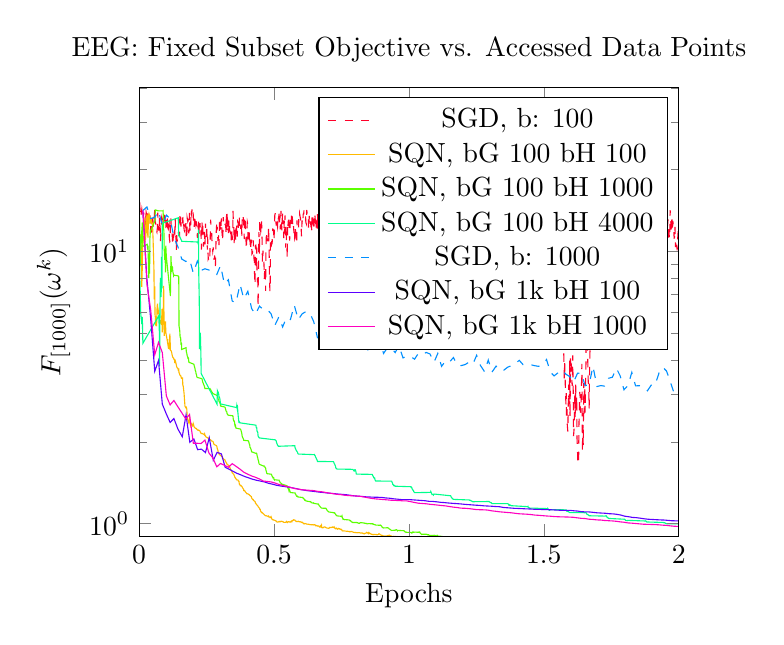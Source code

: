 % This file was created by matplotlib v0.1.0.
% Copyright (c) 2010--2014, Nico Schlömer <nico.schloemer@gmail.com>
% All rights reserved.
% 
% The lastest updates can be retrieved from
% 
% https://github.com/nschloe/matplotlib2tikz
% 
% where you can also submit bug reports and leavecomments.
% 
\begin{tikzpicture}

\definecolor{color1}{rgb}{1,0.728,0}
\definecolor{color0}{rgb}{1,0,0.16}
\definecolor{color3}{rgb}{0,1,0.548}
\definecolor{color2}{rgb}{0.36,1,0}
\definecolor{color5}{rgb}{0.355,0,1}
\definecolor{color4}{rgb}{0,0.562,1}
\definecolor{color6}{rgb}{1,0,0.75}

\begin{axis}[
title={EEG: Fixed Subset Objective vs. Accessed Data Points},
xlabel={Epochs},
ylabel={$F_{[1000]}(\omega^k)$},
xmin=0, xmax=2,
ymin=0.9, ymax=40,
ymode=log,
axis on top,
legend entries={{SGD, b: 100},{SQN, bG 100 bH 100},{SQN, bG 100 bH 1000},{SQN, bG 100 bH 4000},{SGD, b: 1000},{SQN, bG 1k bH 100},{SQN, bG 1k bH 1000}}
]
\addplot [color0, dashed]
coordinates {
(0.001,14.168)
(0.003,14.572)
(0.004,13.859)
(0.006,14.155)
(0.007,13.634)
(0.009,14.058)
(0.01,14.305)
(0.012,13.703)
(0.013,14.153)
(0.014,13.943)
(0.016,13.523)
(0.017,13.915)
(0.019,13.388)
(0.02,13.727)
(0.022,13.518)
(0.023,12.53)
(0.024,12.529)
(0.026,13.961)
(0.027,13.788)
(0.029,13.617)
(0.03,12.776)
(0.032,13.957)
(0.033,13.259)
(0.035,13.783)
(0.036,13.383)
(0.037,13.374)
(0.039,13.462)
(0.04,14.02)
(0.042,11.694)
(0.043,12.707)
(0.045,12.853)
(0.046,11.76)
(0.047,12.88)
(0.049,12.648)
(0.05,13.749)
(0.052,12.616)
(0.053,12.393)
(0.055,12.395)
(0.056,13.312)
(0.058,14.337)
(0.059,12.922)
(0.06,12.881)
(0.062,12.58)
(0.063,11.859)
(0.065,11.867)
(0.066,11.793)
(0.068,12.281)
(0.069,13.927)
(0.07,12.831)
(0.072,12.138)
(0.073,11.959)
(0.075,13.297)
(0.076,11.981)
(0.078,12.484)
(0.079,10.938)
(0.081,11.828)
(0.082,12.144)
(0.083,13.308)
(0.085,13.025)
(0.086,12.812)
(0.088,12.441)
(0.089,13.457)
(0.091,12.605)
(0.092,13.188)
(0.093,14.138)
(0.095,13.676)
(0.096,13.166)
(0.098,12.831)
(0.099,12.024)
(0.101,13.345)
(0.102,12.79)
(0.104,12.515)
(0.105,13.44)
(0.106,12.641)
(0.108,12.485)
(0.109,12.238)
(0.111,12.548)
(0.112,11.203)
(0.114,10.882)
(0.115,10.931)
(0.116,13.352)
(0.118,13.158)
(0.119,11.983)
(0.121,11.767)
(0.122,11.846)
(0.124,10.9)
(0.125,11.146)
(0.127,11.643)
(0.128,11.382)
(0.129,11.555)
(0.131,11.826)
(0.132,11.202)
(0.134,13.234)
(0.135,11.728)
(0.137,11.07)
(0.138,10.054)
(0.139,11.599)
(0.141,10.889)
(0.142,11.12)
(0.144,11.206)
(0.145,11.804)
(0.147,11.483)
(0.148,11.489)
(0.15,11.427)
(0.151,13.509)
(0.152,12.498)
(0.154,13.578)
(0.155,12.365)
(0.157,13.206)
(0.158,13.413)
(0.16,13.057)
(0.161,13.289)
(0.162,13.31)
(0.164,12.2)
(0.165,12.645)
(0.167,12.004)
(0.168,11.937)
(0.17,12.769)
(0.171,12.397)
(0.173,12.265)
(0.174,12.928)
(0.175,11.075)
(0.177,11.156)
(0.178,13.314)
(0.18,12.998)
(0.181,13.219)
(0.183,12.246)
(0.184,11.689)
(0.185,11.879)
(0.187,13.88)
(0.188,12.268)
(0.19,11.79)
(0.191,12.383)
(0.193,14.208)
(0.194,13.804)
(0.196,14.293)
(0.197,13.772)
(0.198,13.761)
(0.2,14.193)
(0.201,13.207)
(0.203,12.499)
(0.204,12.234)
(0.206,13.441)
(0.207,12.484)
(0.208,13.502)
(0.21,13.083)
(0.211,12.454)
(0.213,12.638)
(0.214,12.182)
(0.216,11.241)
(0.217,12.504)
(0.219,12.238)
(0.22,12.403)
(0.221,13.149)
(0.223,11.554)
(0.224,12.132)
(0.226,12.721)
(0.227,11.928)
(0.229,12.191)
(0.23,10.91)
(0.231,10.182)
(0.233,12.994)
(0.234,12.185)
(0.236,12.875)
(0.237,11.236)
(0.239,10.436)
(0.24,11.763)
(0.242,11.767)
(0.243,11.071)
(0.244,10.519)
(0.246,12.678)
(0.247,11.905)
(0.249,11.312)
(0.25,12.518)
(0.252,11.247)
(0.253,10.167)
(0.254,11.345)
(0.256,9.383)
(0.257,9.433)
(0.259,9.161)
(0.26,9.335)
(0.262,9.379)
(0.263,10.429)
(0.265,13.106)
(0.266,12.594)
(0.267,12.314)
(0.269,11.711)
(0.27,11.016)
(0.272,10.275)
(0.273,10.034)
(0.275,10.359)
(0.276,9.885)
(0.277,9.412)
(0.279,9.443)
(0.28,9.684)
(0.282,8.783)
(0.283,8.957)
(0.285,10.846)
(0.286,11.885)
(0.288,12.872)
(0.289,11.973)
(0.29,12.33)
(0.292,11.015)
(0.293,11.036)
(0.295,11.515)
(0.296,10.562)
(0.298,12.842)
(0.299,13.301)
(0.301,12.047)
(0.302,12.532)
(0.303,12.273)
(0.305,13.251)
(0.306,12.465)
(0.308,11.425)
(0.309,10.941)
(0.311,11.955)
(0.312,13.406)
(0.313,12.623)
(0.315,12.9)
(0.316,12.879)
(0.318,12.615)
(0.319,12.559)
(0.321,12.475)
(0.322,11.798)
(0.324,14.127)
(0.325,11.97)
(0.326,13.8)
(0.328,12.17)
(0.329,13.118)
(0.331,11.71)
(0.332,13.032)
(0.334,11.811)
(0.335,12.404)
(0.336,11.89)
(0.338,11.76)
(0.339,12.26)
(0.341,12.097)
(0.342,10.652)
(0.344,12.115)
(0.345,11.06)
(0.347,11.523)
(0.348,14.111)
(0.349,13.191)
(0.351,12.328)
(0.352,10.721)
(0.354,11.694)
(0.355,11.139)
(0.357,12.381)
(0.358,11.081)
(0.359,11.945)
(0.361,11.804)
(0.362,12.466)
(0.364,11.369)
(0.365,12.948)
(0.367,12.829)
(0.368,12.121)
(0.37,11.91)
(0.371,12.494)
(0.372,13.371)
(0.374,12.775)
(0.375,12.522)
(0.377,12.112)
(0.378,12.874)
(0.38,11.975)
(0.381,11.433)
(0.382,13.234)
(0.384,13.744)
(0.385,13.543)
(0.387,13.07)
(0.388,12.184)
(0.39,11.12)
(0.391,13.501)
(0.393,13.359)
(0.394,11.991)
(0.395,11.898)
(0.397,10.48)
(0.398,10.19)
(0.4,12.329)
(0.401,12.857)
(0.403,12.574)
(0.404,11.099)
(0.405,11.474)
(0.407,11.344)
(0.408,11.777)
(0.41,10.555)
(0.411,11.098)
(0.413,10.139)
(0.414,10.567)
(0.416,10.861)
(0.417,11.067)
(0.418,9.795)
(0.42,9.857)
(0.421,10.373)
(0.423,11.005)
(0.424,10.328)
(0.426,9.405)
(0.427,9.244)
(0.428,8.154)
(0.43,7.556)
(0.431,10.552)
(0.433,10.572)
(0.434,8.538)
(0.436,10.358)
(0.437,8.15)
(0.439,7.718)
(0.44,8.265)
(0.441,6.256)
(0.443,9.326)
(0.444,11.791)
(0.446,9.759)
(0.447,13.205)
(0.449,13.116)
(0.45,12.73)
(0.451,11.864)
(0.453,12.143)
(0.454,12.914)
(0.456,10.858)
(0.457,9.089)
(0.459,10.085)
(0.46,9.422)
(0.462,9.349)
(0.463,8.904)
(0.464,7.946)
(0.466,8.783)
(0.467,8.589)
(0.469,7.176)
(0.47,10.039)
(0.472,11.876)
(0.473,11.323)
(0.474,10.99)
(0.476,10.972)
(0.477,11.6)
(0.479,11.264)
(0.48,12.347)
(0.482,9.987)
(0.483,8.008)
(0.485,7.129)
(0.486,7.769)
(0.487,11.147)
(0.489,10.846)
(0.49,10.45)
(0.492,11.329)
(0.493,10.645)
(0.495,12.105)
(0.496,12.098)
(0.497,12.077)
(0.499,11.633)
(0.5,10.97)
(0.502,12.802)
(0.503,13.65)
(0.505,13.857)
(0.506,13.509)
(0.508,12.468)
(0.509,12.768)
(0.51,13.235)
(0.512,12.522)
(0.513,12.346)
(0.515,13.549)
(0.516,13.211)
(0.518,13.518)
(0.519,13.79)
(0.52,12.69)
(0.522,13.537)
(0.523,12.076)
(0.525,13.471)
(0.526,14.125)
(0.528,12.833)
(0.529,11.98)
(0.531,13.489)
(0.532,13.79)
(0.533,12.638)
(0.535,13.022)
(0.536,11.213)
(0.538,12.985)
(0.539,11.662)
(0.541,13.604)
(0.542,12.214)
(0.543,10.348)
(0.545,12.521)
(0.546,10.82)
(0.548,10.354)
(0.549,9.442)
(0.551,12.908)
(0.552,12.406)
(0.554,13.567)
(0.555,12.727)
(0.556,12.497)
(0.558,10.99)
(0.559,12.031)
(0.561,13.263)
(0.562,12.934)
(0.564,12.59)
(0.565,13.685)
(0.566,14.003)
(0.568,13.443)
(0.569,12.639)
(0.571,13.004)
(0.572,12.482)
(0.574,11.735)
(0.575,12.283)
(0.577,11.135)
(0.578,11.217)
(0.579,12.095)
(0.581,11.738)
(0.582,11.191)
(0.584,10.765)
(0.585,13.032)
(0.587,11.977)
(0.588,12.079)
(0.59,12.172)
(0.591,12.343)
(0.592,13.29)
(0.594,13.022)
(0.595,13.759)
(0.597,13.394)
(0.598,13.314)
(0.6,12.68)
(0.601,11.92)
(0.602,11.391)
(0.604,13.041)
(0.605,12.776)
(0.607,12.643)
(0.608,13.749)
(0.61,13.75)
(0.611,14.17)
(0.613,13.475)
(0.614,13.453)
(0.615,13.559)
(0.617,13.554)
(0.618,12.788)
(0.62,12.647)
(0.621,14.225)
(0.623,13.861)
(0.624,13.451)
(0.625,13.571)
(0.627,13.434)
(0.628,12.007)
(0.63,12.923)
(0.631,13.692)
(0.633,13.535)
(0.634,13.287)
(0.636,12.685)
(0.637,12.297)
(0.638,13.162)
(0.64,11.874)
(0.641,13.356)
(0.643,12.804)
(0.644,13.377)
(0.646,12.012)
(0.647,12.425)
(0.648,12.421)
(0.65,13.511)
(0.651,13.877)
(0.653,13.049)
(0.654,12.74)
(0.656,12.018)
(0.657,12.911)
(0.659,12.773)
(0.66,11.989)
(0.661,13.861)
(0.663,12.266)
(0.664,12.302)
(0.666,12.862)
(0.667,12.205)
(0.669,12.162)
(0.67,11.626)
(0.671,11.193)
(0.673,10.743)
(0.674,10.698)
(0.676,9.634)
(0.677,9.704)
(0.679,10.263)
(0.68,11.385)
(0.682,12.589)
(0.683,12.236)
(0.684,14.279)
(0.686,12.376)
(0.687,13.559)
(0.689,13.009)
(0.69,12.044)
(0.692,10.62)
(0.693,12.881)
(0.694,12.156)
(0.696,13.615)
(0.697,12.356)
(0.699,12.909)
(0.7,12.362)
(0.702,13.551)
(0.703,12.142)
(0.705,12.825)
(0.706,11.766)
(0.707,14.006)
(0.709,11.749)
(0.71,12.198)
(0.712,10.711)
(0.713,11.954)
(0.715,9.908)
(0.716,11.378)
(0.717,9.993)
(0.719,12.483)
(0.72,11.871)
(0.722,13.021)
(0.723,12.56)
(0.725,11.843)
(0.726,10.779)
(0.728,12.499)
(0.729,13.445)
(0.73,13.379)
(0.732,13.025)
(0.733,13.738)
(0.735,12.722)
(0.736,12.361)
(0.738,11.877)
(0.739,12.179)
(0.74,13.606)
(0.742,12.648)
(0.743,13.18)
(0.745,12.671)
(0.746,12.015)
(0.748,10.945)
(0.749,10.775)
(0.751,9.332)
(0.752,9.48)
(0.753,11.089)
(0.755,12.458)
(0.756,13.946)
(0.758,13.177)
(0.759,12.234)
(0.761,12.543)
(0.762,11.913)
(0.763,10.801)
(0.765,10.698)
(0.766,13.781)
(0.768,12.524)
(0.769,13.174)
(0.771,11.935)
(0.772,12.519)
(0.774,11.371)
(0.775,13.386)
(0.776,13.063)
(0.778,11.969)
(0.779,12.53)
(0.781,13.306)
(0.782,12.441)
(0.784,11.41)
(0.785,11.536)
(0.786,12.53)
(0.788,12.127)
(0.789,13.056)
(0.791,11.846)
(0.792,12.401)
(0.794,11.286)
(0.795,11.388)
(0.797,12.111)
(0.798,11.277)
(0.799,9.575)
(0.801,10.404)
(0.802,12.109)
(0.804,12.547)
(0.805,14.54)
(0.807,12.225)
(0.808,11.741)
(0.809,12.596)
(0.811,14.095)
(0.812,12.697)
(0.814,12.432)
(0.815,12.393)
(0.817,11.2)
(0.818,13.813)
(0.82,11.901)
(0.821,12.631)
(0.822,12.219)
(0.824,12.211)
(0.825,12.656)
(0.827,13.522)
(0.828,14.547)
(0.83,12.918)
(0.831,12.788)
(0.832,11.965)
(0.834,11.044)
(0.835,10.956)
(0.837,9.791)
(0.838,11.065)
(0.84,11.175)
(0.841,12.824)
(0.843,12.204)
(0.844,11.971)
(0.845,10.745)
(0.847,11.779)
(0.848,10.429)
(0.85,10.359)
(0.851,10.69)
(0.853,11.943)
(0.854,11.169)
(0.855,11.266)
(0.857,12.022)
(0.858,13.104)
(0.86,11.564)
(0.861,13.237)
(0.863,10.692)
(0.864,9.927)
(0.866,11.05)
(0.867,11.789)
(0.868,11.287)
(0.87,11.013)
(0.871,10.789)
(0.873,9.583)
(0.874,10.971)
(0.876,9.791)
(0.877,12.204)
(0.879,10.065)
(0.88,11.354)
(0.881,13.49)
(0.883,10.695)
(0.884,11.294)
(0.886,12.387)
(0.887,14.013)
(0.889,12.72)
(0.89,12.102)
(0.891,13.072)
(0.893,12.1)
(0.894,11.554)
(0.896,11.459)
(0.897,13.291)
(0.899,13.278)
(0.9,13.172)
(0.902,10.669)
(0.903,12.358)
(0.904,11.495)
(0.906,10.623)
(0.907,12.86)
(0.909,12.987)
(0.91,12.43)
(0.912,10.761)
(0.913,12.172)
(0.914,12.278)
(0.916,12.538)
(0.917,11.956)
(0.919,13.603)
(0.92,12.116)
(0.922,13.455)
(0.923,11.926)
(0.925,11.604)
(0.926,13.435)
(0.927,12.069)
(0.929,11.516)
(0.93,13.563)
(0.932,12.263)
(0.933,13.193)
(0.935,12.966)
(0.936,11.825)
(0.937,10.806)
(0.939,11.057)
(0.94,9.914)
(0.942,9.351)
(0.943,9.224)
(0.945,10.222)
(0.946,11.021)
(0.948,10.271)
(0.949,12.547)
(0.95,11.112)
(0.952,12.776)
(0.953,11.557)
(0.955,11.786)
(0.956,11.166)
(0.958,12.01)
(0.959,12.929)
(0.96,12.981)
(0.962,12.781)
(0.963,11.838)
(0.965,12.725)
(0.966,12.543)
(0.968,11.659)
(0.969,11.353)
(0.971,10.445)
(0.972,9.624)
(0.973,8.663)
(0.975,9.569)
(0.976,10.812)
(0.978,8.934)
(0.979,8.745)
(0.981,10.712)
(0.982,12.35)
(0.983,12.673)
(0.985,11.858)
(0.986,12.338)
(0.988,12.72)
(0.989,11.191)
(0.991,11.818)
(0.992,13.411)
(0.994,13.038)
(0.995,12.909)
(0.996,12.08)
(0.998,13.553)
(0.999,11.899)
(1.001,12.818)
(1.002,13.158)
(1.004,12.092)
(1.005,13.263)
(1.006,11.81)
(1.008,11.98)
(1.009,10.639)
(1.011,9.969)
(1.012,9.805)
(1.014,13.283)
(1.015,13.255)
(1.017,14.208)
(1.018,13.616)
(1.019,12.956)
(1.021,11.746)
(1.022,11.705)
(1.024,11.371)
(1.025,12.635)
(1.027,13.69)
(1.028,12.554)
(1.029,11.729)
(1.031,11.918)
(1.032,13.395)
(1.034,12.002)
(1.035,12.176)
(1.037,12.38)
(1.038,12.07)
(1.04,12.228)
(1.041,12.756)
(1.042,12.013)
(1.044,12.217)
(1.045,12.343)
(1.047,13.054)
(1.048,11.867)
(1.05,12.738)
(1.051,13.243)
(1.052,13.381)
(1.054,12.82)
(1.055,12.715)
(1.057,11.258)
(1.058,11.673)
(1.06,12.975)
(1.061,11.48)
(1.063,12.982)
(1.064,12.257)
(1.065,13.445)
(1.067,12.659)
(1.068,12.218)
(1.07,14.639)
(1.071,12.802)
(1.073,12.299)
(1.074,12.108)
(1.075,11.694)
(1.077,11.307)
(1.078,11.779)
(1.08,13.458)
(1.081,13.29)
(1.083,13.234)
(1.084,12.09)
(1.086,12.158)
(1.087,13.158)
(1.088,12.696)
(1.09,12.975)
(1.091,12.874)
(1.093,13.509)
(1.094,13.684)
(1.096,13.054)
(1.097,12.409)
(1.098,11.952)
(1.1,14.209)
(1.101,12.707)
(1.103,13.824)
(1.104,12.515)
(1.106,13.591)
(1.107,12.761)
(1.109,12.052)
(1.11,11.806)
(1.111,12.93)
(1.113,14.521)
(1.114,14.103)
(1.116,12.966)
(1.117,12.999)
(1.119,13.12)
(1.12,13.419)
(1.121,12.812)
(1.123,14.058)
(1.124,13.061)
(1.126,12.393)
(1.127,12.277)
(1.129,11.246)
(1.13,12.783)
(1.132,11.531)
(1.133,13.39)
(1.134,13.345)
(1.136,12.676)
(1.137,11.666)
(1.139,13.499)
(1.14,13.124)
(1.142,13.261)
(1.143,12.783)
(1.145,12.967)
(1.146,13.42)
(1.147,12.35)
(1.149,11.764)
(1.15,10.806)
(1.152,10.867)
(1.153,12.505)
(1.155,14.187)
(1.156,12.613)
(1.157,13.509)
(1.159,12.688)
(1.16,13.244)
(1.162,12.372)
(1.163,12.286)
(1.165,12.376)
(1.166,11.556)
(1.168,11.64)
(1.169,11.558)
(1.17,11.1)
(1.172,12.581)
(1.173,12.302)
(1.175,12.52)
(1.176,12.275)
(1.178,13.345)
(1.179,11.584)
(1.18,11.981)
(1.182,12.551)
(1.183,12.701)
(1.185,13.345)
(1.186,12.461)
(1.188,11.806)
(1.189,10.8)
(1.191,13.35)
(1.192,12.781)
(1.193,11.774)
(1.195,10.956)
(1.196,10.925)
(1.198,12.554)
(1.199,13.474)
(1.201,13.133)
(1.202,14.292)
(1.203,12.905)
(1.205,12.738)
(1.206,11.236)
(1.208,11.496)
(1.209,13.282)
(1.211,13.404)
(1.212,12.589)
(1.214,12.905)
(1.215,11.917)
(1.216,12.883)
(1.218,12.65)
(1.219,12.437)
(1.221,12.042)
(1.222,12.816)
(1.224,11.981)
(1.225,11.09)
(1.226,11.232)
(1.228,11.239)
(1.229,10.326)
(1.231,9.16)
(1.232,9.137)
(1.234,7.687)
(1.235,11.18)
(1.237,9.234)
(1.238,8.273)
(1.239,8.645)
(1.241,9.549)
(1.242,12.613)
(1.244,12.811)
(1.245,12.238)
(1.247,13.037)
(1.248,13.783)
(1.249,12.382)
(1.251,10.479)
(1.252,9.824)
(1.254,10.904)
(1.255,11.58)
(1.257,13.193)
(1.258,12.509)
(1.26,13.804)
(1.261,12.712)
(1.262,12.642)
(1.264,11.46)
(1.265,11.127)
(1.267,11.99)
(1.268,11.509)
(1.27,12.469)
(1.271,12.06)
(1.272,12.665)
(1.274,11.359)
(1.275,12.002)
(1.277,13.25)
(1.278,13.569)
(1.28,12.912)
(1.281,13.491)
(1.283,11.126)
(1.284,11.537)
(1.285,12.399)
(1.287,12.136)
(1.288,12.391)
(1.29,12.155)
(1.291,10.595)
(1.293,12.325)
(1.294,12.34)
(1.295,13.312)
(1.297,14.182)
(1.298,13.68)
(1.3,12.686)
(1.301,11.202)
(1.303,10.836)
(1.304,12.674)
(1.306,13.203)
(1.307,10.917)
(1.308,11.249)
(1.31,12.401)
(1.311,13.186)
(1.313,11.751)
(1.314,11.401)
(1.316,10.776)
(1.317,11.373)
(1.318,9.948)
(1.32,11.043)
(1.321,10.6)
(1.323,13.017)
(1.324,12.045)
(1.326,11.057)
(1.327,10.036)
(1.329,9.301)
(1.33,11.269)
(1.331,11.15)
(1.333,10.487)
(1.334,10.816)
(1.336,10.951)
(1.337,12.659)
(1.339,10.667)
(1.34,10.525)
(1.341,10.686)
(1.343,12.088)
(1.344,12.79)
(1.346,11.846)
(1.347,13.687)
(1.349,13.029)
(1.35,11.842)
(1.352,12.588)
(1.353,13.17)
(1.354,13.491)
(1.356,12.654)
(1.357,11.968)
(1.359,12.567)
(1.36,11.664)
(1.362,12.801)
(1.363,13.428)
(1.364,14.066)
(1.366,13.61)
(1.367,14.689)
(1.369,14.032)
(1.37,12.83)
(1.372,12.971)
(1.373,12.883)
(1.375,12.092)
(1.376,11.854)
(1.377,12.226)
(1.379,13.296)
(1.38,13.322)
(1.382,13.177)
(1.383,12.482)
(1.385,12.141)
(1.386,12.704)
(1.387,12.875)
(1.389,11.835)
(1.39,12.6)
(1.392,12.139)
(1.393,11.854)
(1.395,11.984)
(1.396,13.407)
(1.398,12.294)
(1.399,13.095)
(1.4,12.537)
(1.402,13.205)
(1.403,12.304)
(1.405,13.241)
(1.406,13.039)
(1.408,12.073)
(1.409,10.942)
(1.41,13.112)
(1.412,11.865)
(1.413,12.186)
(1.415,11.938)
(1.416,10.225)
(1.418,15.403)
(1.419,14.607)
(1.421,13.353)
(1.422,11.806)
(1.423,11.818)
(1.425,11.275)
(1.426,9.997)
(1.428,12.501)
(1.429,12.02)
(1.431,14.299)
(1.432,13.974)
(1.434,12.794)
(1.435,15.05)
(1.436,13.372)
(1.438,13.955)
(1.439,13.176)
(1.441,12.077)
(1.442,11.601)
(1.444,13.595)
(1.445,12.106)
(1.446,12.47)
(1.448,13.255)
(1.449,12.161)
(1.451,11.745)
(1.452,12.321)
(1.454,11.194)
(1.455,11.006)
(1.457,11.673)
(1.458,10.012)
(1.459,10.411)
(1.461,10.608)
(1.462,7.982)
(1.464,9.418)
(1.465,9.145)
(1.467,12.848)
(1.468,11.369)
(1.469,13.207)
(1.471,11.943)
(1.472,11.76)
(1.474,13.349)
(1.475,12.599)
(1.477,12.572)
(1.478,11.861)
(1.48,9.691)
(1.481,13.739)
(1.482,12.953)
(1.484,12.461)
(1.485,11.697)
(1.487,10.374)
(1.488,9.924)
(1.49,9.478)
(1.491,10.885)
(1.492,10.565)
(1.494,8.471)
(1.495,9.68)
(1.497,8.555)
(1.498,9.192)
(1.5,8.39)
(1.501,6.976)
(1.503,8.348)
(1.504,7.18)
(1.505,7.512)
(1.507,6.927)
(1.508,8.876)
(1.51,7.916)
(1.511,7.994)
(1.513,7.024)
(1.514,5.691)
(1.515,6.203)
(1.517,7.7)
(1.518,6.734)
(1.52,8.36)
(1.521,10.33)
(1.523,13.925)
(1.524,13.04)
(1.526,11.825)
(1.527,10.329)
(1.528,10.959)
(1.53,9.748)
(1.531,9.794)
(1.533,12.047)
(1.534,10.748)
(1.536,11.002)
(1.537,10.154)
(1.538,10.063)
(1.54,12.102)
(1.541,11.508)
(1.543,11.3)
(1.544,10.551)
(1.546,7.676)
(1.547,8.152)
(1.549,8.992)
(1.55,8.571)
(1.551,8.114)
(1.553,9.046)
(1.554,7.641)
(1.556,7.919)
(1.557,8.08)
(1.559,8.095)
(1.56,7.423)
(1.561,6.716)
(1.563,8.322)
(1.564,6.329)
(1.566,5.261)
(1.567,4.594)
(1.569,5.589)
(1.57,5.177)
(1.572,5.071)
(1.573,5.237)
(1.574,4.165)
(1.576,3.339)
(1.577,3.959)
(1.579,3.426)
(1.58,3.083)
(1.582,2.748)
(1.583,3.019)
(1.584,2.456)
(1.586,2.638)
(1.587,2.302)
(1.589,2.181)
(1.59,2.563)
(1.592,3.249)
(1.593,2.681)
(1.595,3.076)
(1.596,3.989)
(1.597,2.469)
(1.599,4.05)
(1.6,3.717)
(1.602,3.782)
(1.603,3.49)
(1.605,3.214)
(1.606,3.368)
(1.607,4.157)
(1.609,3.021)
(1.61,2.099)
(1.612,2.225)
(1.613,2.424)
(1.615,3.007)
(1.616,2.464)
(1.618,3.248)
(1.619,2.857)
(1.62,2.577)
(1.622,2.954)
(1.623,2.064)
(1.625,1.823)
(1.626,1.682)
(1.628,1.841)
(1.629,1.686)
(1.63,2.282)
(1.632,2.689)
(1.633,3.055)
(1.635,2.892)
(1.636,2.559)
(1.638,2.781)
(1.639,2.986)
(1.641,3.873)
(1.642,2.73)
(1.643,1.832)
(1.645,2.307)
(1.646,1.938)
(1.648,3.289)
(1.649,2.539)
(1.651,3.207)
(1.652,3.071)
(1.653,2.561)
(1.655,3.5)
(1.656,3.749)
(1.658,7.173)
(1.659,6.498)
(1.661,7.567)
(1.662,4.392)
(1.664,3.451)
(1.665,3.277)
(1.666,3.263)
(1.668,2.65)
(1.669,3.367)
(1.671,4.324)
(1.672,4.633)
(1.674,5.02)
(1.675,4.949)
(1.676,6.372)
(1.678,6.803)
(1.679,5.926)
(1.681,5.167)
(1.682,6.437)
(1.684,4.95)
(1.685,5.597)
(1.687,8.526)
(1.688,8.218)
(1.689,8.714)
(1.691,7.083)
(1.692,12.745)
(1.694,10.618)
(1.695,11.978)
(1.697,13.592)
(1.698,11.581)
(1.699,11.223)
(1.701,10.227)
(1.702,11.167)
(1.704,13.244)
(1.705,11.567)
(1.707,13.421)
(1.708,12.526)
(1.71,13.075)
(1.711,12.238)
(1.712,11.061)
(1.714,12.158)
(1.715,11.325)
(1.717,12.742)
(1.718,12.307)
(1.72,12.065)
(1.721,11.877)
(1.723,12.572)
(1.724,11.048)
(1.725,12.407)
(1.727,10.997)
(1.728,11.52)
(1.73,10.644)
(1.731,13.473)
(1.733,13.069)
(1.734,12.773)
(1.735,13.186)
(1.737,12.803)
(1.738,12.685)
(1.74,13.693)
(1.741,11.513)
(1.743,11.892)
(1.744,12.466)
(1.746,11.334)
(1.747,10.561)
(1.748,11.314)
(1.75,12.627)
(1.751,10.912)
(1.753,9.96)
(1.754,12.653)
(1.756,10.052)
(1.757,10.104)
(1.758,10.302)
(1.76,9.893)
(1.761,12.182)
(1.763,12.041)
(1.764,13.015)
(1.766,12.438)
(1.767,11.999)
(1.769,11.369)
(1.77,10.891)
(1.771,11.563)
(1.773,12.206)
(1.774,13.706)
(1.776,12.601)
(1.777,10.912)
(1.779,11.553)
(1.78,11.587)
(1.781,11.76)
(1.783,13.763)
(1.784,12.724)
(1.786,13.248)
(1.787,13.047)
(1.789,11.082)
(1.79,10.707)
(1.792,11.313)
(1.793,12.725)
(1.794,12.886)
(1.796,12.27)
(1.797,13.839)
(1.799,13.515)
(1.8,13.116)
(1.802,13.259)
(1.803,12.149)
(1.804,14.082)
(1.806,12.603)
(1.807,13.244)
(1.809,13.039)
(1.81,11.775)
(1.812,12.775)
(1.813,11.571)
(1.815,12.892)
(1.816,12.568)
(1.817,11.83)
(1.819,12.736)
(1.82,11.812)
(1.822,13.888)
(1.823,11.816)
(1.825,12.69)
(1.826,13.062)
(1.827,13.552)
(1.829,12.723)
(1.83,12.349)
(1.832,12.558)
(1.833,12.598)
(1.835,12.428)
(1.836,11.604)
(1.838,12.293)
(1.839,12.164)
(1.84,11.573)
(1.842,12.491)
(1.843,11.524)
(1.845,10.636)
(1.846,9.784)
(1.848,9.495)
(1.849,9.923)
(1.85,9.406)
(1.852,10.216)
(1.853,9.34)
(1.855,11.313)
(1.856,9.844)
(1.858,8.993)
(1.859,11.668)
(1.861,12.429)
(1.862,13.653)
(1.863,12.773)
(1.865,12.681)
(1.866,12.622)
(1.868,13.085)
(1.869,13.061)
(1.871,12.8)
(1.872,12.003)
(1.873,12.878)
(1.875,12.118)
(1.876,10.881)
(1.878,10.75)
(1.879,10.096)
(1.881,10.1)
(1.882,9.683)
(1.884,10.251)
(1.885,9.653)
(1.886,11.791)
(1.888,11.448)
(1.889,10.707)
(1.891,10.121)
(1.892,11.162)
(1.894,12.054)
(1.895,11.802)
(1.896,11.766)
(1.898,13.651)
(1.899,11.913)
(1.901,12.276)
(1.902,12.734)
(1.904,12.097)
(1.905,11.359)
(1.907,13.272)
(1.908,12.343)
(1.909,12.026)
(1.911,11.225)
(1.912,12.334)
(1.914,11.221)
(1.915,11.338)
(1.917,12.034)
(1.918,11.731)
(1.919,11.1)
(1.921,10.484)
(1.922,11.991)
(1.924,10.116)
(1.925,11.117)
(1.927,13.018)
(1.928,13.368)
(1.93,11.486)
(1.931,13.308)
(1.932,13.023)
(1.934,11.588)
(1.935,11.577)
(1.937,13.098)
(1.938,13.876)
(1.94,14.292)
(1.941,13.641)
(1.942,12.167)
(1.944,12.594)
(1.945,11.089)
(1.947,11.976)
(1.948,12.205)
(1.95,13.192)
(1.951,13.941)
(1.953,13.813)
(1.954,12.268)
(1.955,13.265)
(1.957,12.109)
(1.958,12.181)
(1.96,13.138)
(1.961,12.309)
(1.963,11.24)
(1.964,12.093)
(1.965,11.164)
(1.967,11.756)
(1.968,14.214)
(1.97,13.538)
(1.971,12.277)
(1.973,11.696)
(1.974,13.564)
(1.976,12.779)
(1.977,11.882)
(1.978,12.958)
(1.98,12.592)
(1.981,12.299)
(1.983,11.212)
(1.984,11.224)
(1.986,12.342)
(1.987,11.137)
(1.988,10.404)
(1.99,11.006)
(1.991,10.621)
(1.993,10.646)
(1.994,10.112)
(1.996,11.068)
(1.997,11.612)
(1.999,12.025)
(2,10.557)
(2.001,10.104)
(2.003,11.191)
(2.004,12.935)
(2.006,12.114)
(2.007,10.589)
(2.009,10.872)
(2.01,10.723)
(2.012,11.51)
(2.013,9.681)
(2.014,9.752)
(2.016,10.632)
(2.017,9.314)
(2.019,11.132)
(2.02,12.657)
(2.022,12.914)
(2.023,11.657)
(2.024,13.689)
(2.026,13.072)
(2.027,12.815)
(2.029,11.989)
(2.03,12.446)
(2.032,11.41)
(2.033,10.932)
(2.035,13.013)
(2.036,13.391)
(2.037,12.838)
(2.039,14.11)
(2.04,12.128)
(2.042,13.459)
(2.043,13.407)
(2.045,13.273)
(2.046,12.225)
(2.047,12.254)
(2.049,13.475)
(2.05,12.203)
(2.052,12.838)
(2.053,12.218)
(2.055,12.008)
(2.056,11.406)
(2.058,11.976)
(2.059,13.429)
(2.06,13.438)
(2.062,14.453)
(2.063,13.792)
(2.065,12.612)
(2.066,12.075)
(2.068,12.49)
(2.069,11.976)
(2.07,14.306)
(2.072,12.569)
(2.073,12.099)
(2.075,13.729)
(2.076,13.351)
(2.078,11.816)
(2.079,12.356)
(2.081,12.619)
(2.082,11.845)
(2.083,10.828)
(2.085,10.27)
(2.086,10.098)
(2.088,13.264)
(2.089,11.995)
(2.091,13.378)
(2.092,12.303)
(2.093,12.145)
(2.095,11.687)
(2.096,12.689)
(2.098,13.376)
(2.099,13.553)
(2.101,12.065)
(2.102,12.347)
(2.104,12.013)
(2.105,10.327)
(2.106,12.547)
(2.108,13.231)
(2.109,13.206)
(2.111,13.106)
(2.112,12.196)
(2.114,11.425)
(2.115,13.026)
(2.116,12.21)
(2.118,10.564)
(2.119,11.94)
(2.121,10.971)
(2.122,11.102)
(2.124,10.787)
(2.125,11.356)
(2.127,11.242)
(2.128,10.582)
(2.129,10.878)
(2.131,8.959)
(2.132,12.695)
(2.134,11.966)
(2.135,11.699)
(2.137,11.576)
(2.138,12.046)
(2.139,10.028)
(2.141,10.013)
(2.142,11.025)
(2.144,13.665)
(2.145,12.566)
(2.147,12.521)
(2.148,13.383)
(2.15,12.875)
(2.151,11.224)
(2.152,13.103)
(2.154,13.566)
(2.155,12.942)
(2.157,12.643)
(2.158,12.534)
(2.16,12.103)
(2.161,10.821)
(2.162,12.554)
(2.164,11.577)
(2.165,12.15)
(2.167,12.193)
(2.168,12.198)
(2.17,11.406)
(2.171,13.25)
(2.173,10.009)
(2.174,13.041)
(2.175,13.189)
(2.177,11.779)
(2.178,13.954)
(2.18,13.222)
(2.181,12.109)
(2.183,12.262)
(2.184,12.602)
(2.185,12.708)
(2.187,12.17)
(2.188,12.083)
(2.19,10.729)
(2.191,13.102)
(2.193,12.858)
(2.194,10.937)
(2.196,12.061)
(2.197,11.008)
(2.198,10.869)
(2.2,12.797)
(2.201,12.345)
(2.203,13.113)
(2.204,11.512)
(2.206,11.153)
(2.207,10.626)
(2.208,12.786)
(2.21,12.226)
(2.211,11.244)
(2.213,12.048)
(2.214,13.27)
(2.216,11.315)
(2.217,12.538)
(2.219,13.741)
(2.22,13.062)
(2.221,12.577)
(2.223,11.533)
(2.224,12.425)
(2.226,13.173)
(2.227,13.301)
(2.229,12.344)
(2.23,13.339)
(2.231,12.838)
(2.233,12.246)
(2.234,11.127)
(2.236,11.16)
(2.237,11.995)
(2.239,13.003)
(2.24,12.324)
(2.242,13.201)
(2.243,12.095)
(2.244,10.74)
(2.246,10.309)
(2.247,11.541)
(2.249,11.589)
(2.25,13.435)
(2.252,12.035)
(2.253,12.889)
(2.254,12.125)
(2.256,13.043)
(2.257,13.294)
(2.259,12.81)
(2.26,13.114)
(2.262,12.644)
(2.263,13.172)
(2.265,12.356)
(2.266,12.701)
(2.267,11.952)
(2.269,12.98)
(2.27,11.917)
(2.272,11.923)
(2.273,10.876)
(2.275,11.547)
(2.276,10.76)
(2.277,10.716)
(2.279,11.534)
(2.28,11.149)
(2.282,12.363)
(2.283,14.719)
(2.285,13.017)
(2.286,13.484)
(2.288,12.556)
(2.289,12.056)
(2.29,10.95)
(2.292,11.941)
(2.293,13.289)
(2.295,11.728)
(2.296,12.202)
(2.298,11.224)
(2.299,12.127)
(2.301,11.252)
(2.302,11.756)
(2.303,10.32)
(2.305,11.733)
(2.306,9.554)
(2.308,11.331)
(2.309,12.053)
(2.311,12.12)
(2.312,12.68)
(2.313,13.388)
(2.315,11.935)
(2.316,11.587)
(2.318,11.447)
(2.319,10.248)
(2.321,10.759)
(2.322,13.3)
(2.324,12.431)
(2.325,13.107)
(2.326,13.432)
(2.328,12.745)
(2.329,11.869)
(2.331,11.442)
(2.332,12.583)
(2.334,13.977)
(2.335,13.734)
(2.336,13.219)
(2.338,11.985)
(2.339,13.586)
(2.341,12.984)
(2.342,12.044)
(2.344,10.865)
(2.345,10.652)
(2.347,12.7)
(2.348,13.078)
(2.349,12.24)
(2.351,11.471)
(2.352,10.724)
(2.354,10.826)
(2.355,11.389)
(2.357,11.141)
(2.358,12.779)
(2.359,12.522)
(2.361,13.559)
(2.362,13.486)
(2.364,13.415)
(2.365,12.367)
(2.367,14.116)
(2.368,14.143)
(2.37,13.048)
(2.371,13.549)
(2.372,13.563)
(2.374,13.854)
(2.375,12.829)
(2.377,12.583)
(2.378,12.916)
(2.38,13.377)
(2.381,13.174)
(2.382,12.499)
(2.384,13.033)
(2.385,13.933)
(2.387,12.813)
(2.388,13.074)
(2.39,11.698)
(2.391,12.081)
(2.393,12.703)
(2.394,13.267)
(2.395,13.097)
(2.397,12.902)
(2.398,13.27)
(2.4,13.757)
(2.401,13.811)
(2.403,13.304)
(2.404,12.736)
(2.405,12.953)
(2.407,12.509)
(2.408,14.479)
(2.41,13.548)
(2.411,12.749)
(2.413,12.946)
(2.414,12.145)
(2.416,12.932)
(2.417,11.714)
(2.418,11.899)
(2.42,13.035)
(2.421,12.475)
(2.423,11.437)
(2.424,13.517)
(2.426,11.919)
(2.427,12.801)
(2.428,11.666)
(2.43,12.366)
(2.431,11.987)
(2.433,11.331)
(2.434,11.773)
(2.436,13.133)
(2.437,12.744)
(2.439,12.638)
(2.44,12.186)
(2.441,13.513)
(2.443,12.391)
(2.444,13.156)
(2.446,12.652)
(2.447,11.468)
(2.449,13.397)
(2.45,12.367)
(2.451,11.998)
(2.453,12.518)
(2.454,12.5)
(2.456,12.023)
(2.457,12.913)
(2.459,12.489)
(2.46,12.191)
(2.462,12.414)
(2.463,13.155)
(2.464,12.414)
(2.466,12.104)
(2.467,11.56)
(2.469,10.447)
(2.47,11.31)
(2.472,12.474)
(2.473,11.985)
(2.474,12.228)
(2.476,11.705)
(2.477,11.61)
(2.479,11.958)
(2.48,12.486)
(2.482,12.631)
(2.483,11.04)
(2.485,10.133)
(2.486,9.725)
(2.487,11.181)
(2.489,12.492)
(2.49,11.484)
(2.492,9.98)
(2.493,9.391)
(2.495,10.381)
(2.496,9.949)
(2.497,11.041)
(2.499,10.282)
(2.5,13.768)
(2.502,11.942)
(2.503,11.467)
(2.505,10.75)
(2.506,10.123)
(2.508,10.315)
(2.509,10.298)
(2.51,11.561)
(2.512,10.948)
(2.513,10.94)
(2.515,12.152)
(2.516,11.138)
(2.518,10.342)
(2.519,10.621)
(2.52,10.322)
(2.522,10.165)
(2.523,11.054)
(2.525,11.464)
(2.526,11.669)
(2.528,12.068)
(2.529,11.687)
(2.531,10.594)
(2.532,12.817)
(2.533,12.19)
(2.535,12.194)
(2.536,12.734)
(2.538,11.479)
(2.539,11.442)
(2.541,12.635)
(2.542,13.609)
(2.543,13.578)
(2.545,13.183)
(2.546,13.516)
(2.548,12.634)
(2.549,11.868)
(2.551,11.347)
(2.552,11.007)
(2.554,13.479)
(2.555,13.142)
(2.556,12.793)
(2.558,11.634)
(2.559,12.431)
(2.561,12.549)
(2.562,11.216)
(2.564,11.006)
(2.565,12.401)
(2.566,12.472)
(2.568,12.279)
(2.569,13.006)
(2.571,13.263)
(2.572,11.319)
(2.574,12.143)
(2.575,11.432)
(2.577,12.123)
(2.578,12.419)
(2.579,12.499)
(2.581,10.588)
(2.582,10.368)
(2.584,10.512)
(2.585,11.957)
(2.587,12.679)
(2.588,13.612)
(2.59,11.995)
(2.591,12.389)
(2.592,13.049)
(2.594,11.94)
(2.595,11.315)
(2.597,10.691)
(2.598,9.393)
(2.6,11.043)
(2.601,10.408)
(2.602,9.525)
(2.604,9.799)
(2.605,11.756)
(2.607,11.337)
(2.608,10.188)
(2.61,8.527)
(2.611,8.112)
(2.613,8.973)
(2.614,12.368)
(2.615,11.816)
(2.617,12.018)
(2.618,11.442)
(2.62,8.725)
(2.621,7.712)
(2.623,10.886)
(2.624,10.454)
(2.625,10.205)
(2.627,10.191)
(2.628,8.819)
(2.63,12.884)
(2.631,12.45)
(2.633,11.007)
(2.634,11.424)
(2.636,9.571)
(2.637,10.136)
(2.638,9.089)
(2.64,9.758)
(2.641,10.408)
(2.643,12.706)
(2.644,12.496)
(2.646,13.19)
(2.647,12.883)
(2.648,11.911)
(2.65,13.102)
(2.651,12.719)
(2.653,13.02)
(2.654,13.395)
(2.656,11.743)
(2.657,12.814)
(2.659,11.483)
(2.66,11.293)
(2.661,12.381)
(2.663,13.653)
(2.664,12.258)
(2.666,12.593)
(2.667,11.83)
(2.669,10.34)
(2.67,11.734)
(2.671,10.304)
(2.673,10.801)
(2.674,9.842)
(2.676,11.05)
(2.677,9.883)
(2.679,11.635)
(2.68,11.913)
(2.682,11.366)
(2.683,10.156)
(2.684,12.096)
(2.686,12.159)
(2.687,12.385)
(2.689,13.385)
(2.69,12.445)
(2.692,11.98)
(2.693,11.98)
(2.694,10.75)
(2.696,12.407)
(2.697,11.675)
(2.699,11.437)
(2.7,11.578)
(2.702,10.075)
(2.703,11.89)
(2.705,12.436)
(2.706,12.358)
(2.707,13.842)
(2.709,11.966)
(2.71,13.054)
(2.712,12.94)
(2.713,13.803)
(2.715,13.729)
(2.716,12.419)
(2.717,12.708)
(2.719,14.297)
(2.72,13.204)
(2.722,12.642)
(2.723,11.985)
(2.725,10.943)
(2.726,13.313)
(2.728,12.326)
(2.729,11.464)
(2.73,11.728)
(2.732,11.766)
(2.733,11.373)
(2.735,12.648)
(2.736,12.955)
(2.738,11.886)
(2.739,12.612)
(2.74,10.881)
(2.742,10.222)
(2.743,12.566)
(2.745,13.263)
(2.746,12.555)
(2.748,12.934)
(2.749,12.862)
(2.751,12.445)
(2.752,11.313)
(2.753,13.39)
(2.755,14.016)
(2.756,13.461)
(2.758,13.411)
(2.759,14.182)
(2.761,14.034)
(2.762,13.073)
(2.763,12.61)
(2.765,13.395)
(2.766,13.195)
(2.768,13.07)
(2.769,12.724)
(2.771,11.847)
(2.772,12.684)
(2.774,11.574)
(2.775,10.678)
(2.776,10.206)
(2.778,10.361)
(2.779,9.585)
(2.781,9.371)
(2.782,10.691)
(2.784,9.093)
(2.785,10.11)
(2.786,9.262)
(2.788,9.491)
(2.789,8.548)
(2.791,7.952)
(2.792,8.095)
(2.794,7.562)
(2.795,8.127)
(2.797,10.05)
(2.798,13.562)
(2.799,12.066)
(2.801,13.042)
(2.802,11.827)
(2.804,11.237)
(2.805,10.327)
(2.807,10.73)
(2.808,12.646)
(2.809,11.849)
(2.811,10.755)
(2.812,14.051)
(2.814,13.025)
(2.815,11.568)
(2.817,10.49)
(2.818,10.695)
(2.82,11.284)
(2.821,9.539)
(2.822,10.87)
(2.824,10.611)
(2.825,13.471)
(2.827,12.732)
(2.828,12.906)
(2.83,11.731)
(2.831,10.001)
(2.832,9.4)
(2.834,12.471)
(2.835,12.284)
(2.837,11.773)
(2.838,11.96)
(2.84,11.669)
(2.841,12.616)
(2.843,11.747)
(2.844,11.53)
(2.845,12.522)
(2.847,11.943)
(2.848,11.941)
(2.85,11.658)
(2.851,11.93)
(2.853,12.235)
(2.854,12.71)
(2.855,10.965)
(2.857,10.046)
(2.858,10.225)
(2.86,13.763)
(2.861,11.618)
(2.863,11.849)
(2.864,12.769)
(2.866,13.165)
(2.867,13.277)
(2.868,12.044)
(2.87,11.305)
(2.871,12.615)
(2.873,11.589)
(2.874,11.166)
(2.876,11.585)

};
\addplot [color1]
coordinates {
(0.001,14.168)
(0.003,9.649)
(0.004,10.387)
(0.006,11.568)
(0.007,11.059)
(0.009,9.799)
(0.01,7.42)
(0.012,8.929)
(0.013,10.826)
(0.014,11.373)
(0.017,11.386)
(0.019,10.752)
(0.02,13.263)
(0.022,12.393)
(0.023,11.446)
(0.024,11.234)
(0.026,11.861)
(0.027,12.527)
(0.029,13.72)
(0.03,12.119)
(0.033,11.27)
(0.035,13.712)
(0.036,13.493)
(0.037,13.756)
(0.039,13.567)
(0.04,12.992)
(0.042,13.16)
(0.043,12.827)
(0.045,12.757)
(0.046,12.985)
(0.049,12.688)
(0.05,12.384)
(0.052,10.999)
(0.053,10.034)
(0.055,8.646)
(0.056,6.678)
(0.058,7.452)
(0.059,5.869)
(0.06,5.773)
(0.062,5.349)
(0.065,5.343)
(0.066,6.089)
(0.068,6.439)
(0.069,6.038)
(0.07,5.931)
(0.072,5.951)
(0.073,6.034)
(0.075,5.723)
(0.076,5.739)
(0.078,5.517)
(0.081,5.445)
(0.082,5.513)
(0.083,5.389)
(0.085,6.166)
(0.086,5.051)
(0.088,5.534)
(0.089,5.65)
(0.091,7.48)
(0.092,6.131)
(0.093,4.906)
(0.096,5.203)
(0.098,5.541)
(0.099,5.061)
(0.101,4.916)
(0.102,4.858)
(0.104,4.735)
(0.105,4.667)
(0.106,4.768)
(0.108,4.461)
(0.109,4.415)
(0.112,4.397)
(0.114,4.994)
(0.115,4.731)
(0.116,4.342)
(0.118,4.334)
(0.119,4.317)
(0.121,4.25)
(0.122,4.191)
(0.124,4.114)
(0.125,4.085)
(0.128,4.063)
(0.129,4.023)
(0.131,4.019)
(0.132,3.913)
(0.134,3.907)
(0.135,3.945)
(0.137,3.88)
(0.138,3.829)
(0.139,3.788)
(0.141,3.744)
(0.144,3.724)
(0.145,3.675)
(0.147,3.693)
(0.148,3.59)
(0.15,3.562)
(0.151,3.517)
(0.152,3.513)
(0.154,3.504)
(0.155,3.485)
(0.157,3.423)
(0.16,3.437)
(0.161,3.435)
(0.162,3.242)
(0.164,3.184)
(0.165,3.114)
(0.167,2.988)
(0.168,2.876)
(0.17,2.707)
(0.171,2.693)
(0.173,2.668)
(0.175,2.68)
(0.177,2.632)
(0.178,2.469)
(0.18,2.412)
(0.181,2.406)
(0.183,2.394)
(0.184,2.358)
(0.185,2.37)
(0.187,2.441)
(0.188,2.348)
(0.191,2.294)
(0.193,2.338)
(0.194,2.33)
(0.196,2.326)
(0.197,2.316)
(0.198,2.287)
(0.2,2.291)
(0.201,2.328)
(0.203,2.292)
(0.204,2.267)
(0.207,2.255)
(0.208,2.247)
(0.21,2.241)
(0.211,2.242)
(0.213,2.236)
(0.214,2.223)
(0.216,2.215)
(0.217,2.209)
(0.219,2.203)
(0.22,2.21)
(0.223,2.202)
(0.224,2.2)
(0.226,2.189)
(0.227,2.169)
(0.229,2.156)
(0.23,2.146)
(0.231,2.144)
(0.233,2.148)
(0.234,2.145)
(0.236,2.141)
(0.239,2.133)
(0.24,2.136)
(0.242,2.121)
(0.243,2.135)
(0.244,2.112)
(0.246,2.105)
(0.247,2.09)
(0.249,2.082)
(0.25,2.081)
(0.252,2.076)
(0.254,2.071)
(0.256,2.064)
(0.257,2.058)
(0.259,2.049)
(0.26,2.042)
(0.262,2.039)
(0.263,2.037)
(0.265,2.034)
(0.266,2.031)
(0.267,2.021)
(0.27,2.012)
(0.272,2.011)
(0.273,2.008)
(0.275,1.996)
(0.276,1.98)
(0.277,1.963)
(0.279,1.956)
(0.28,1.951)
(0.282,1.948)
(0.283,1.946)
(0.286,1.939)
(0.288,1.926)
(0.289,1.908)
(0.29,1.881)
(0.292,1.865)
(0.293,1.836)
(0.295,1.824)
(0.296,1.804)
(0.298,1.801)
(0.299,1.791)
(0.302,1.783)
(0.303,1.779)
(0.305,1.772)
(0.306,1.768)
(0.308,1.768)
(0.309,1.746)
(0.311,1.744)
(0.312,1.734)
(0.313,1.728)
(0.315,1.725)
(0.318,1.718)
(0.319,1.703)
(0.321,1.692)
(0.322,1.682)
(0.324,1.675)
(0.325,1.659)
(0.326,1.657)
(0.328,1.649)
(0.329,1.647)
(0.331,1.638)
(0.334,1.631)
(0.335,1.628)
(0.336,1.609)
(0.338,1.596)
(0.339,1.585)
(0.341,1.577)
(0.342,1.566)
(0.344,1.554)
(0.345,1.539)
(0.347,1.536)
(0.349,1.524)
(0.351,1.519)
(0.352,1.508)
(0.354,1.493)
(0.355,1.481)
(0.357,1.474)
(0.358,1.467)
(0.359,1.464)
(0.361,1.452)
(0.362,1.449)
(0.365,1.45)
(0.367,1.446)
(0.368,1.436)
(0.37,1.435)
(0.371,1.41)
(0.372,1.395)
(0.374,1.39)
(0.375,1.379)
(0.377,1.378)
(0.378,1.381)
(0.381,1.37)
(0.382,1.366)
(0.384,1.352)
(0.385,1.35)
(0.387,1.339)
(0.388,1.323)
(0.39,1.322)
(0.391,1.324)
(0.393,1.316)
(0.394,1.308)
(0.397,1.3)
(0.398,1.295)
(0.4,1.289)
(0.401,1.289)
(0.403,1.288)
(0.404,1.288)
(0.405,1.284)
(0.407,1.28)
(0.408,1.28)
(0.41,1.272)
(0.413,1.265)
(0.414,1.262)
(0.416,1.258)
(0.417,1.246)
(0.418,1.237)
(0.42,1.233)
(0.421,1.228)
(0.423,1.228)
(0.424,1.219)
(0.426,1.214)
(0.428,1.21)
(0.43,1.207)
(0.431,1.191)
(0.433,1.188)
(0.434,1.181)
(0.436,1.173)
(0.437,1.171)
(0.439,1.169)
(0.44,1.163)
(0.441,1.155)
(0.444,1.147)
(0.446,1.14)
(0.447,1.131)
(0.449,1.13)
(0.45,1.114)
(0.451,1.111)
(0.453,1.102)
(0.454,1.102)
(0.456,1.096)
(0.457,1.098)
(0.46,1.089)
(0.462,1.085)
(0.463,1.082)
(0.464,1.08)
(0.466,1.075)
(0.467,1.072)
(0.469,1.07)
(0.47,1.069)
(0.472,1.07)
(0.473,1.068)
(0.476,1.066)
(0.477,1.066)
(0.479,1.062)
(0.48,1.067)
(0.482,1.06)
(0.483,1.058)
(0.485,1.057)
(0.486,1.053)
(0.487,1.054)
(0.489,1.062)
(0.492,1.043)
(0.493,1.038)
(0.495,1.036)
(0.496,1.035)
(0.497,1.032)
(0.499,1.032)
(0.5,1.031)
(0.502,1.031)
(0.503,1.029)
(0.505,1.026)
(0.508,1.025)
(0.509,1.018)
(0.51,1.016)
(0.512,1.014)
(0.513,1.015)
(0.515,1.014)
(0.516,1.016)
(0.518,1.019)
(0.519,1.02)
(0.52,1.016)
(0.523,1.017)
(0.525,1.018)
(0.526,1.022)
(0.528,1.021)
(0.529,1.02)
(0.531,1.019)
(0.532,1.018)
(0.533,1.018)
(0.535,1.013)
(0.536,1.012)
(0.539,1.012)
(0.541,1.011)
(0.542,1.012)
(0.543,1.013)
(0.545,1.015)
(0.546,1.019)
(0.548,1.012)
(0.549,1.01)
(0.551,1.015)
(0.552,1.017)
(0.555,1.017)
(0.556,1.015)
(0.558,1.014)
(0.559,1.016)
(0.561,1.014)
(0.562,1.018)
(0.564,1.022)
(0.565,1.017)
(0.566,1.016)
(0.568,1.027)
(0.571,1.029)
(0.572,1.034)
(0.574,1.032)
(0.575,1.032)
(0.577,1.032)
(0.578,1.029)
(0.579,1.026)
(0.581,1.023)
(0.582,1.019)
(0.584,1.019)
(0.587,1.019)
(0.588,1.019)
(0.59,1.021)
(0.591,1.019)
(0.592,1.019)
(0.594,1.018)
(0.595,1.016)
(0.597,1.017)
(0.598,1.017)
(0.6,1.014)
(0.602,1.011)
(0.604,1.014)
(0.605,1.011)
(0.607,1.008)
(0.608,1.005)
(0.61,1.0)
(0.611,0.999)
(0.613,1.002)
(0.614,1.0)
(0.615,1.001)
(0.618,1.002)
(0.62,0.998)
(0.621,0.997)
(0.623,0.997)
(0.624,0.997)
(0.625,0.996)
(0.627,0.996)
(0.628,0.996)
(0.63,0.995)
(0.631,0.994)
(0.634,0.993)
(0.636,0.992)
(0.637,0.991)
(0.638,0.992)
(0.64,0.992)
(0.641,0.991)
(0.643,0.992)
(0.644,0.992)
(0.646,0.992)
(0.647,0.99)
(0.65,0.992)
(0.651,0.992)
(0.653,0.989)
(0.654,0.984)
(0.656,0.986)
(0.657,0.985)
(0.659,0.983)
(0.66,0.98)
(0.661,0.982)
(0.663,0.983)
(0.666,0.979)
(0.667,0.977)
(0.669,0.972)
(0.67,0.972)
(0.671,0.98)
(0.673,0.984)
(0.674,0.978)
(0.676,0.988)
(0.677,0.968)
(0.679,0.966)
(0.682,0.967)
(0.683,0.971)
(0.684,0.971)
(0.686,0.972)
(0.687,0.974)
(0.689,0.973)
(0.69,0.971)
(0.692,0.969)
(0.693,0.967)
(0.694,0.966)
(0.697,0.964)
(0.699,0.964)
(0.7,0.963)
(0.702,0.963)
(0.703,0.962)
(0.705,0.964)
(0.706,0.969)
(0.707,0.969)
(0.709,0.968)
(0.71,0.969)
(0.713,0.969)
(0.715,0.971)
(0.716,0.971)
(0.717,0.974)
(0.719,0.973)
(0.72,0.969)
(0.722,0.97)
(0.723,0.973)
(0.725,0.965)
(0.726,0.961)
(0.729,0.958)
(0.73,0.963)
(0.732,0.964)
(0.733,0.96)
(0.735,0.957)
(0.736,0.955)
(0.738,0.957)
(0.739,0.961)
(0.74,0.96)
(0.742,0.96)
(0.745,0.954)
(0.746,0.954)
(0.748,0.956)
(0.749,0.951)
(0.751,0.951)
(0.752,0.945)
(0.753,0.942)
(0.755,0.941)
(0.756,0.94)
(0.758,0.942)
(0.761,0.941)
(0.762,0.941)
(0.763,0.94)
(0.765,0.939)
(0.766,0.939)
(0.768,0.939)
(0.769,0.937)
(0.771,0.937)
(0.772,0.939)
(0.774,0.937)
(0.776,0.937)
(0.778,0.937)
(0.779,0.934)
(0.781,0.934)
(0.782,0.936)
(0.784,0.935)
(0.785,0.936)
(0.786,0.937)
(0.788,0.935)
(0.789,0.935)
(0.792,0.933)
(0.794,0.931)
(0.795,0.93)
(0.797,0.93)
(0.798,0.93)
(0.799,0.928)
(0.801,0.929)
(0.802,0.929)
(0.804,0.927)
(0.805,0.927)
(0.808,0.928)
(0.809,0.928)
(0.811,0.926)
(0.812,0.927)
(0.814,0.928)
(0.815,0.928)
(0.817,0.927)
(0.818,0.926)
(0.82,0.925)
(0.821,0.924)
(0.824,0.925)
(0.825,0.925)
(0.827,0.925)
(0.828,0.924)
(0.83,0.921)
(0.831,0.922)
(0.832,0.92)
(0.834,0.918)
(0.835,0.921)
(0.837,0.922)
(0.84,0.924)
(0.841,0.924)
(0.843,0.929)
(0.844,0.927)
(0.845,0.927)
(0.847,0.926)
(0.848,0.923)
(0.85,0.92)
(0.851,0.929)
(0.853,0.926)
(0.855,0.92)
(0.857,0.921)
(0.858,0.92)
(0.86,0.915)
(0.861,0.915)
(0.863,0.915)
(0.864,0.914)
(0.866,0.913)
(0.867,0.911)
(0.868,0.912)
(0.871,0.914)
(0.873,0.913)
(0.874,0.912)
(0.876,0.912)
(0.877,0.914)
(0.879,0.913)
(0.88,0.911)
(0.881,0.91)
(0.883,0.911)
(0.884,0.911)
(0.887,0.914)
(0.889,0.919)
(0.89,0.917)
(0.891,0.916)
(0.893,0.914)
(0.894,0.912)
(0.896,0.909)
(0.897,0.908)
(0.899,0.905)
(0.9,0.907)
(0.903,0.904)
(0.904,0.902)
(0.906,0.902)
(0.907,0.902)
(0.909,0.902)
(0.91,0.9)
(0.912,0.9)
(0.913,0.9)
(0.914,0.902)
(0.916,0.903)
(0.919,0.903)
(0.92,0.903)
(0.922,0.905)
(0.923,0.905)
(0.925,0.903)
(0.926,0.906)
(0.927,0.908)
(0.929,0.906)
(0.93,0.904)
(0.932,0.903)
(0.935,0.902)
(0.936,0.9)
(0.937,0.899)
(0.939,0.899)
(0.94,0.898)
(0.942,0.898)
(0.943,0.899)
(0.945,0.897)
(0.946,0.898)
(0.948,0.899)
(0.95,0.898)
(0.952,0.897)
(0.953,0.897)
(0.955,0.897)
(0.956,0.898)
(0.958,0.897)
(0.959,0.896)
(0.96,0.895)
(0.962,0.895)
(0.963,0.895)
(0.966,0.894)
(0.968,0.892)
(0.969,0.893)
(0.971,0.893)
(0.972,0.892)
(0.973,0.892)
(0.975,0.891)
(0.976,0.892)
(0.978,0.893)
(0.979,0.891)
(0.982,0.892)
(0.983,0.89)
(0.985,0.891)
(0.986,0.89)
(0.988,0.89)
(0.989,0.892)
(0.991,0.894)
(0.992,0.895)
(0.994,0.893)
(0.995,0.89)
(0.998,0.889)
(0.999,0.888)
(1.001,0.888)
(1.002,0.888)
(1.004,0.888)
(1.005,0.887)
(1.006,0.887)
(1.008,0.888)
(1.009,0.888)
(1.011,0.887)
(1.014,0.886)
(1.015,0.887)
(1.017,0.887)
(1.018,0.884)
(1.019,0.883)
(1.021,0.883)
(1.022,0.88)
(1.024,0.88)
(1.025,0.878)
(1.027,0.878)
(1.029,0.879)
(1.031,0.876)
(1.032,0.876)
(1.034,0.874)
(1.035,0.877)
(1.037,0.878)
(1.038,0.881)
(1.04,0.881)
(1.041,0.881)
(1.042,0.876)
(1.045,0.875)
(1.047,0.875)
(1.048,0.876)
(1.05,0.878)
(1.051,0.879)
(1.052,0.88)
(1.054,0.881)
(1.055,0.883)
(1.057,0.881)
(1.058,0.882)
(1.061,0.881)
(1.063,0.879)
(1.064,0.877)
(1.065,0.876)
(1.067,0.876)
(1.068,0.877)
(1.07,0.879)
(1.071,0.876)
(1.073,0.875)
(1.074,0.875)
(1.077,0.874)
(1.078,0.874)
(1.08,0.878)
(1.081,0.879)
(1.083,0.879)
(1.084,0.877)
(1.086,0.879)
(1.087,0.879)
(1.088,0.877)
(1.09,0.877)
(1.093,0.872)
(1.094,0.869)
(1.096,0.869)
(1.097,0.87)
(1.098,0.869)
(1.1,0.869)
(1.101,0.868)
(1.103,0.867)
(1.104,0.867)
(1.106,0.866)
(1.109,0.866)
(1.11,0.865)
(1.111,0.865)
(1.113,0.867)
(1.114,0.867)
(1.116,0.864)
(1.117,0.867)
(1.119,0.865)
(1.12,0.866)
(1.121,0.863)
(1.124,0.862)
(1.126,0.861)
(1.127,0.86)
(1.129,0.861)
(1.13,0.864)
(1.132,0.86)
(1.133,0.86)
(1.134,0.861)
(1.136,0.86)
(1.137,0.863)
(1.14,0.86)
(1.142,0.86)
(1.143,0.859)
(1.145,0.86)
(1.146,0.861)
(1.147,0.862)
(1.149,0.86)
(1.15,0.861)
(1.152,0.864)
(1.153,0.864)
(1.156,0.863)
(1.157,0.862)
(1.159,0.862)
(1.16,0.862)
(1.162,0.861)
(1.163,0.861)
(1.165,0.861)
(1.166,0.86)
(1.168,0.86)
(1.169,0.86)
(1.172,0.862)
(1.173,0.861)
(1.175,0.86)
(1.176,0.861)
(1.178,0.861)
(1.179,0.861)
(1.18,0.862)
(1.182,0.865)
(1.183,0.864)
(1.185,0.867)
(1.188,0.868)
(1.189,0.868)
(1.191,0.867)
(1.192,0.868)
(1.193,0.868)
(1.195,0.868)
(1.196,0.869)
(1.198,0.868)
(1.199,0.869)
(1.201,0.866)
(1.203,0.866)
(1.205,0.865)
(1.206,0.863)
(1.208,0.863)
(1.209,0.864)
(1.211,0.865)
(1.212,0.867)
(1.214,0.865)
(1.215,0.864)
(1.216,0.864)
(1.219,0.865)
(1.221,0.865)
(1.222,0.867)
(1.224,0.867)
(1.225,0.867)
(1.226,0.867)
(1.228,0.865)
(1.229,0.866)
(1.231,0.867)
(1.232,0.866)
(1.235,0.867)
(1.237,0.866)
(1.238,0.867)
(1.239,0.868)
(1.241,0.866)
(1.242,0.863)
(1.244,0.86)
(1.245,0.86)
(1.247,0.861)
(1.248,0.86)
(1.251,0.859)
(1.252,0.858)
(1.254,0.857)
(1.255,0.857)
(1.257,0.855)
(1.258,0.857)
(1.26,0.857)
(1.261,0.857)
(1.262,0.858)
(1.264,0.858)
(1.267,0.858)
(1.268,0.858)
(1.27,0.857)
(1.271,0.857)
(1.272,0.861)
(1.274,0.859)
(1.275,0.855)
(1.277,0.855)
(1.278,0.853)
(1.28,0.852)
(1.283,0.852)
(1.284,0.852)
(1.285,0.85)
(1.287,0.852)
(1.288,0.852)
(1.29,0.852)
(1.291,0.852)
(1.293,0.852)
(1.294,0.851)
(1.295,0.852)
(1.298,0.852)
(1.3,0.853)
(1.301,0.853)
(1.303,0.853)
(1.304,0.852)
(1.306,0.851)
(1.307,0.852)
(1.308,0.853)
(1.31,0.85)
(1.311,0.849)
(1.314,0.849)
(1.316,0.849)
(1.317,0.849)
(1.318,0.85)
(1.32,0.848)
(1.321,0.847)
(1.323,0.847)
(1.324,0.846)
(1.326,0.846)
(1.327,0.846)
(1.33,0.845)
(1.331,0.845)
(1.333,0.845)
(1.334,0.845)
(1.336,0.846)
(1.337,0.844)
(1.339,0.845)
(1.34,0.844)
(1.341,0.844)
(1.343,0.842)
(1.346,0.843)
(1.347,0.846)
(1.349,0.846)
(1.35,0.845)
(1.352,0.845)
(1.353,0.843)
(1.354,0.842)
(1.356,0.845)
(1.357,0.843)
(1.359,0.843)
(1.362,0.841)
(1.363,0.838)
(1.364,0.838)
(1.366,0.836)
(1.367,0.835)
(1.369,0.834)
(1.37,0.834)
(1.372,0.834)
(1.373,0.832)
(1.375,0.83)
(1.377,0.828)
(1.379,0.828)
(1.38,0.828)
(1.382,0.829)
(1.383,0.828)
(1.385,0.827)
(1.386,0.828)
(1.387,0.828)
(1.389,0.829)
(1.39,0.827)
(1.393,0.826)
(1.395,0.827)
(1.396,0.827)
(1.398,0.827)
(1.399,0.827)
(1.4,0.828)
(1.402,0.827)
(1.403,0.826)
(1.405,0.828)
(1.406,0.827)
(1.409,0.826)
(1.41,0.825)
(1.412,0.826)
(1.413,0.825)
(1.415,0.824)
(1.416,0.824)
(1.418,0.823)
(1.419,0.826)
(1.421,0.826)
(1.422,0.824)
(1.425,0.824)
(1.426,0.824)
(1.428,0.824)
(1.429,0.824)
(1.431,0.823)
(1.432,0.822)
(1.434,0.822)
(1.435,0.821)
(1.436,0.821)
(1.438,0.821)
(1.441,0.822)
(1.442,0.823)
(1.444,0.821)
(1.445,0.824)
(1.446,0.825)
(1.448,0.827)
(1.449,0.826)
(1.451,0.83)
(1.452,0.827)
(1.454,0.826)
(1.457,0.829)
(1.458,0.829)
(1.459,0.828)
(1.461,0.828)
(1.462,0.829)
(1.464,0.828)
(1.465,0.829)
(1.467,0.828)
(1.468,0.826)
(1.469,0.826)
(1.472,0.824)
(1.474,0.824)
(1.475,0.823)
(1.477,0.823)
(1.478,0.822)
(1.48,0.821)
(1.481,0.823)
(1.482,0.822)
(1.484,0.824)
(1.485,0.822)
(1.488,0.822)
(1.49,0.823)
(1.491,0.822)
(1.492,0.822)
(1.494,0.822)
(1.495,0.822)
(1.497,0.821)
(1.498,0.821)
(1.5,0.821)
(1.501,0.82)
(1.504,0.82)
(1.505,0.821)
(1.507,0.819)
(1.508,0.82)
(1.51,0.82)
(1.511,0.82)
(1.513,0.82)
(1.514,0.82)
(1.515,0.819)
(1.517,0.819)
(1.52,0.818)
(1.521,0.818)
(1.523,0.817)
(1.524,0.816)
(1.526,0.815)
(1.527,0.815)
(1.528,0.814)
(1.53,0.813)
(1.531,0.815)
(1.533,0.815)
(1.536,0.814)
(1.537,0.815)
(1.538,0.815)
(1.54,0.815)
(1.541,0.815)
(1.543,0.814)
(1.544,0.812)
(1.546,0.813)
(1.547,0.814)
(1.549,0.814)
(1.551,0.814)
(1.553,0.815)
(1.554,0.816)
(1.556,0.814)
(1.557,0.814)
(1.559,0.814)
(1.56,0.816)
(1.561,0.817)
(1.563,0.815)
(1.564,0.814)
(1.567,0.814)
(1.569,0.812)
(1.57,0.812)
(1.572,0.812)
(1.573,0.812)
(1.574,0.811)
(1.576,0.812)
(1.577,0.811)
(1.579,0.811)
(1.58,0.812)
(1.583,0.812)
(1.584,0.813)
(1.586,0.811)
(1.587,0.81)
(1.589,0.814)
(1.59,0.81)
(1.592,0.807)
(1.593,0.806)
(1.595,0.805)
(1.596,0.805)
(1.599,0.805)
(1.6,0.804)
(1.602,0.804)
(1.603,0.803)
(1.605,0.804)
(1.606,0.803)
(1.607,0.802)
(1.609,0.804)
(1.61,0.807)
(1.612,0.808)
(1.615,0.805)
(1.616,0.803)
(1.618,0.802)
(1.619,0.801)
(1.62,0.801)
(1.622,0.802)
(1.623,0.802)
(1.625,0.804)
(1.626,0.805)
(1.628,0.805)
(1.63,0.805)
(1.632,0.804)
(1.633,0.803)
(1.635,0.8)
(1.636,0.799)
(1.638,0.797)
(1.639,0.798)
(1.641,0.797)
(1.642,0.798)
(1.643,0.797)
(1.646,0.798)
(1.648,0.797)
(1.649,0.796)
(1.651,0.796)
(1.652,0.795)
(1.653,0.796)
(1.655,0.798)
(1.656,0.797)
(1.658,0.799)
(1.659,0.802)
(1.662,0.803)
(1.664,0.8)
(1.665,0.801)
(1.666,0.8)
(1.668,0.798)
(1.669,0.798)
(1.671,0.798)
(1.672,0.798)
(1.674,0.798)
(1.675,0.796)
(1.678,0.796)
(1.679,0.795)
(1.681,0.795)
(1.682,0.794)
(1.684,0.796)
(1.685,0.794)
(1.687,0.794)
(1.688,0.794)
(1.689,0.794)
(1.691,0.794)
(1.694,0.793)
(1.695,0.794)
(1.697,0.794)
(1.698,0.794)
(1.699,0.794)
(1.701,0.794)
(1.702,0.795)
(1.704,0.797)
(1.705,0.796)
(1.707,0.796)
(1.71,0.795)
(1.711,0.793)
(1.712,0.794)
(1.714,0.795)
(1.715,0.794)
(1.717,0.794)
(1.718,0.794)
(1.72,0.795)
(1.721,0.795)
(1.723,0.794)
(1.725,0.794)
(1.727,0.795)
(1.728,0.795)
(1.73,0.795)
(1.731,0.794)
(1.733,0.793)
(1.734,0.794)
(1.735,0.799)
(1.737,0.803)
(1.738,0.8)
(1.741,0.797)
(1.743,0.797)
(1.744,0.798)
(1.746,0.798)
(1.747,0.798)
(1.748,0.797)
(1.75,0.797)
(1.751,0.796)
(1.753,0.794)
(1.754,0.795)
(1.757,0.795)
(1.758,0.794)
(1.76,0.795)
(1.761,0.793)
(1.763,0.793)
(1.764,0.792)
(1.766,0.791)
(1.767,0.789)
(1.769,0.79)
(1.77,0.791)
(1.773,0.792)
(1.774,0.792)
(1.776,0.791)
(1.777,0.792)
(1.779,0.794)
(1.78,0.793)
(1.781,0.791)
(1.783,0.792)
(1.784,0.792)
(1.786,0.792)
(1.789,0.792)
(1.79,0.791)
(1.792,0.791)
(1.793,0.792)
(1.794,0.792)
(1.796,0.791)
(1.797,0.791)
(1.799,0.791)
(1.8,0.791)
(1.802,0.792)
(1.804,0.793)
(1.806,0.792)
(1.807,0.791)
(1.809,0.791)
(1.81,0.791)
(1.812,0.791)
(1.813,0.796)
(1.815,0.797)
(1.816,0.8)
(1.817,0.801)
(1.82,0.8)
(1.822,0.798)
(1.823,0.799)
(1.825,0.799)
(1.826,0.799)
(1.827,0.798)
(1.829,0.795)
(1.83,0.795)
(1.832,0.796)
(1.833,0.8)
(1.836,0.798)
(1.838,0.797)
(1.839,0.797)
(1.84,0.796)
(1.842,0.794)
(1.843,0.797)
(1.845,0.796)
(1.846,0.8)
(1.848,0.797)
(1.849,0.797)
(1.852,0.797)
(1.853,0.798)
(1.855,0.798)
(1.856,0.799)
(1.858,0.799)
(1.859,0.8)
(1.861,0.797)
(1.862,0.797)
(1.863,0.795)
(1.865,0.796)
(1.868,0.795)
(1.869,0.794)
(1.871,0.794)
(1.872,0.793)
(1.873,0.792)
(1.875,0.792)
(1.876,0.792)
(1.878,0.792)
(1.879,0.792)
(1.881,0.791)
(1.884,0.791)
(1.885,0.79)
(1.886,0.789)
(1.888,0.789)
(1.889,0.788)
(1.891,0.79)
(1.892,0.788)
(1.894,0.787)
(1.895,0.787)
(1.896,0.787)
(1.899,0.787)
(1.901,0.789)
(1.902,0.788)
(1.904,0.789)
(1.905,0.79)
(1.907,0.792)
(1.908,0.793)
(1.909,0.79)
(1.911,0.788)
(1.912,0.789)
(1.915,0.789)
(1.917,0.788)
(1.918,0.787)
(1.919,0.788)
(1.921,0.788)
(1.922,0.787)
(1.924,0.789)
(1.925,0.788)
(1.927,0.787)
(1.928,0.789)
(1.931,0.788)
(1.932,0.79)
(1.934,0.79)
(1.935,0.788)
(1.937,0.787)
(1.938,0.786)
(1.94,0.788)
(1.941,0.786)
(1.942,0.784)
(1.944,0.785)
(1.947,0.783)
(1.948,0.784)
(1.95,0.784)
(1.951,0.783)
(1.953,0.784)
(1.954,0.783)
(1.955,0.784)
(1.957,0.782)
(1.958,0.784)
(1.96,0.781)
(1.963,0.78)
(1.964,0.78)
(1.965,0.78)
(1.967,0.779)
(1.968,0.779)
(1.97,0.778)
(1.971,0.781)
(1.973,0.78)
(1.974,0.782)
(1.976,0.781)
(1.978,0.781)
(1.98,0.781)
(1.981,0.782)
(1.983,0.781)
(1.984,0.78)
(1.986,0.781)
(1.987,0.781)
(1.988,0.78)
(1.99,0.781)
(1.991,0.781)
(1.994,0.78)
(1.996,0.782)
(1.997,0.781)
(1.999,0.781)
(2,0.78)
(2.001,0.781)
(2.003,0.781)
(2.004,0.779)
(2.006,0.78)
(2.007,0.78)
(2.01,0.78)
(2.012,0.78)
(2.013,0.779)
(2.014,0.777)
(2.016,0.778)
(2.017,0.778)
(2.019,0.779)
(2.02,0.779)
(2.022,0.778)
(2.023,0.776)
(2.026,0.777)
(2.027,0.777)
(2.029,0.778)
(2.03,0.778)
(2.032,0.778)
(2.033,0.777)
(2.035,0.778)
(2.036,0.78)
(2.037,0.782)
(2.039,0.783)
(2.042,0.782)
(2.043,0.78)
(2.045,0.781)
(2.046,0.781)
(2.047,0.781)
(2.049,0.78)
(2.05,0.78)
(2.052,0.779)
(2.053,0.778)
(2.055,0.781)
(2.058,0.781)
(2.059,0.781)
(2.06,0.781)
(2.062,0.781)
(2.063,0.781)
(2.065,0.781)
(2.066,0.78)
(2.068,0.781)
(2.069,0.78)
(2.07,0.78)
(2.073,0.78)
(2.075,0.78)
(2.076,0.78)
(2.078,0.78)
(2.079,0.78)
(2.081,0.779)
(2.082,0.779)
(2.083,0.779)
(2.085,0.779)
(2.086,0.778)
(2.089,0.779)
(2.091,0.78)
(2.092,0.779)
(2.093,0.78)
(2.095,0.78)
(2.096,0.78)
(2.098,0.779)
(2.099,0.78)
(2.101,0.78)
(2.102,0.78)
(2.105,0.779)
(2.106,0.778)
(2.108,0.779)
(2.109,0.78)
(2.111,0.779)
(2.112,0.779)
(2.114,0.779)
(2.115,0.779)
(2.116,0.78)
(2.118,0.781)
(2.121,0.782)
(2.122,0.781)
(2.124,0.781)
(2.125,0.781)
(2.127,0.78)
(2.128,0.78)
(2.129,0.78)
(2.131,0.78)
(2.132,0.78)
(2.134,0.781)
(2.137,0.78)
(2.138,0.777)
(2.139,0.778)
(2.141,0.778)
(2.142,0.78)
(2.144,0.78)
(2.145,0.78)
(2.147,0.78)
(2.148,0.779)
(2.15,0.778)
(2.152,0.777)
(2.154,0.775)
(2.155,0.776)
(2.157,0.776)
(2.158,0.776)
(2.16,0.775)
(2.161,0.776)
(2.162,0.777)
(2.164,0.778)
(2.165,0.777)
(2.168,0.778)
(2.17,0.777)
(2.171,0.777)
(2.173,0.777)
(2.174,0.778)
(2.175,0.777)
(2.177,0.778)
(2.178,0.777)
(2.18,0.778)
(2.181,0.779)
(2.184,0.779)
(2.185,0.778)
(2.187,0.781)
(2.188,0.778)
(2.19,0.775)
(2.191,0.776)
(2.193,0.774)
(2.194,0.772)
(2.196,0.772)
(2.197,0.772)
(2.2,0.768)
(2.201,0.769)
(2.203,0.768)
(2.204,0.769)
(2.206,0.769)
(2.207,0.769)
(2.208,0.771)
(2.21,0.771)
(2.211,0.77)
(2.213,0.769)
(2.216,0.769)
(2.217,0.769)
(2.219,0.769)
(2.22,0.769)
(2.221,0.768)
(2.223,0.768)
(2.224,0.769)
(2.226,0.768)
(2.227,0.768)
(2.229,0.769)
(2.231,0.769)
(2.233,0.769)
(2.234,0.768)
(2.236,0.771)
(2.237,0.771)
(2.239,0.771)
(2.24,0.773)
(2.242,0.774)
(2.243,0.773)
(2.244,0.773)
(2.247,0.771)
(2.249,0.774)
(2.25,0.777)
(2.252,0.776)
(2.253,0.775)
(2.254,0.774)
(2.256,0.775)
(2.257,0.775)
(2.259,0.774)
(2.26,0.773)
(2.263,0.771)
(2.265,0.77)
(2.266,0.77)
(2.267,0.771)
(2.269,0.772)
(2.27,0.772)
(2.272,0.772)
(2.273,0.772)
(2.275,0.771)
(2.276,0.771)
(2.279,0.772)
(2.28,0.773)
(2.282,0.771)
(2.283,0.77)
(2.285,0.768)
(2.286,0.766)
(2.288,0.769)
(2.289,0.768)
(2.29,0.768)
(2.292,0.77)
(2.295,0.768)
(2.296,0.768)
(2.298,0.767)
(2.299,0.767)
(2.301,0.767)
(2.302,0.767)
(2.303,0.766)
(2.305,0.765)
(2.306,0.764)
(2.308,0.764)
(2.311,0.763)
(2.312,0.764)
(2.313,0.765)
(2.315,0.766)
(2.316,0.766)
(2.318,0.766)
(2.319,0.766)
(2.321,0.766)
(2.322,0.765)
(2.324,0.765)
(2.326,0.767)
(2.328,0.766)
(2.329,0.765)
(2.331,0.765)
(2.332,0.766)
(2.334,0.766)
(2.335,0.766)
(2.336,0.766)
(2.338,0.767)
(2.339,0.767)
(2.342,0.767)
(2.344,0.767)
(2.345,0.773)
(2.347,0.77)
(2.348,0.766)
(2.349,0.766)
(2.351,0.763)
(2.352,0.766)
(2.354,0.763)
(2.355,0.766)
(2.358,0.768)
(2.359,0.771)
(2.361,0.771)
(2.362,0.771)
(2.364,0.772)
(2.365,0.772)
(2.367,0.769)
(2.368,0.769)
(2.37,0.77)
(2.371,0.77)

};
\addplot [color2]
coordinates {
(0.001,14.168)
(0.003,9.219)
(0.004,8.838)
(0.006,11.378)
(0.007,10.242)
(0.009,11.6)
(0.01,11.932)
(0.012,12.819)
(0.013,11.968)
(0.014,10.447)
(0.03,10.647)
(0.032,10.179)
(0.033,10.516)
(0.035,8.636)
(0.036,7.997)
(0.037,9.84)
(0.039,8.311)
(0.04,11.182)
(0.042,11.941)
(0.043,11.95)
(0.059,12.978)
(0.06,14.238)
(0.062,14.225)
(0.063,14.196)
(0.065,14.196)
(0.066,14.178)
(0.068,14.143)
(0.069,14.138)
(0.07,14.144)
(0.072,14.12)
(0.088,14.117)
(0.089,14.142)
(0.091,12.108)
(0.092,11.857)
(0.093,10.247)
(0.095,9.325)
(0.096,10.09)
(0.098,8.392)
(0.099,10.516)
(0.101,9.578)
(0.116,6.869)
(0.118,9.63)
(0.119,9.13)
(0.121,8.804)
(0.122,8.58)
(0.124,8.68)
(0.125,8.449)
(0.127,8.286)
(0.128,8.154)
(0.129,8.198)
(0.145,8.147)
(0.147,8.081)
(0.148,5.338)
(0.15,5.193)
(0.151,5.061)
(0.152,4.85)
(0.154,4.831)
(0.155,4.587)
(0.157,4.602)
(0.158,4.373)
(0.174,4.437)
(0.175,4.29)
(0.177,4.221)
(0.178,4.15)
(0.18,4.11)
(0.181,4.053)
(0.183,4.062)
(0.184,3.958)
(0.185,3.919)
(0.187,3.915)
(0.203,3.859)
(0.204,3.819)
(0.206,3.754)
(0.207,3.726)
(0.208,3.668)
(0.21,3.622)
(0.211,3.568)
(0.213,3.522)
(0.214,3.463)
(0.216,3.448)
(0.231,3.419)
(0.233,3.412)
(0.234,3.38)
(0.236,3.312)
(0.237,3.296)
(0.239,3.254)
(0.24,3.238)
(0.242,3.203)
(0.243,3.168)
(0.244,3.141)
(0.26,3.139)
(0.262,3.131)
(0.263,3.136)
(0.265,3.113)
(0.266,3.099)
(0.267,3.073)
(0.269,3.068)
(0.27,3.035)
(0.272,3.031)
(0.273,3.012)
(0.289,2.961)
(0.29,2.959)
(0.292,2.923)
(0.293,2.877)
(0.295,2.859)
(0.296,2.82)
(0.298,2.799)
(0.299,2.783)
(0.301,2.747)
(0.302,2.708)
(0.318,2.685)
(0.319,2.671)
(0.321,2.628)
(0.322,2.598)
(0.324,2.588)
(0.325,2.574)
(0.326,2.542)
(0.328,2.517)
(0.329,2.514)
(0.331,2.506)
(0.347,2.494)
(0.348,2.481)
(0.349,2.422)
(0.351,2.386)
(0.352,2.388)
(0.354,2.356)
(0.355,2.295)
(0.357,2.302)
(0.358,2.267)
(0.359,2.247)
(0.375,2.229)
(0.377,2.214)
(0.378,2.197)
(0.38,2.162)
(0.381,2.134)
(0.382,2.097)
(0.384,2.075)
(0.385,2.066)
(0.387,2.043)
(0.388,2.025)
(0.404,2.019)
(0.405,2.012)
(0.407,1.992)
(0.408,1.97)
(0.41,1.95)
(0.411,1.911)
(0.413,1.9)
(0.414,1.888)
(0.416,1.861)
(0.417,1.838)
(0.433,1.815)
(0.434,1.818)
(0.436,1.809)
(0.437,1.789)
(0.439,1.753)
(0.44,1.743)
(0.441,1.719)
(0.443,1.697)
(0.444,1.668)
(0.446,1.653)
(0.462,1.629)
(0.463,1.631)
(0.464,1.62)
(0.466,1.619)
(0.467,1.611)
(0.469,1.602)
(0.47,1.575)
(0.472,1.552)
(0.473,1.535)
(0.474,1.528)
(0.49,1.521)
(0.492,1.508)
(0.493,1.494)
(0.495,1.488)
(0.496,1.477)
(0.497,1.48)
(0.499,1.476)
(0.5,1.455)
(0.502,1.448)
(0.503,1.451)
(0.519,1.445)
(0.52,1.433)
(0.522,1.425)
(0.523,1.414)
(0.525,1.411)
(0.526,1.409)
(0.528,1.403)
(0.529,1.393)
(0.531,1.391)
(0.532,1.396)
(0.548,1.38)
(0.549,1.375)
(0.551,1.357)
(0.552,1.347)
(0.554,1.338)
(0.555,1.327)
(0.556,1.344)
(0.558,1.328)
(0.559,1.316)
(0.561,1.302)
(0.577,1.298)
(0.578,1.298)
(0.579,1.286)
(0.581,1.283)
(0.582,1.271)
(0.584,1.263)
(0.585,1.265)
(0.587,1.258)
(0.588,1.26)
(0.59,1.254)
(0.605,1.249)
(0.607,1.248)
(0.608,1.242)
(0.61,1.237)
(0.611,1.233)
(0.613,1.228)
(0.614,1.222)
(0.615,1.224)
(0.617,1.219)
(0.618,1.213)
(0.634,1.205)
(0.636,1.207)
(0.637,1.2)
(0.638,1.196)
(0.64,1.194)
(0.641,1.194)
(0.643,1.192)
(0.644,1.192)
(0.646,1.194)
(0.647,1.189)
(0.663,1.181)
(0.664,1.182)
(0.666,1.174)
(0.667,1.167)
(0.669,1.161)
(0.67,1.159)
(0.671,1.156)
(0.673,1.149)
(0.674,1.147)
(0.676,1.141)
(0.692,1.14)
(0.693,1.138)
(0.694,1.13)
(0.696,1.125)
(0.697,1.119)
(0.699,1.114)
(0.7,1.113)
(0.702,1.109)
(0.703,1.105)
(0.705,1.104)
(0.72,1.099)
(0.722,1.096)
(0.723,1.098)
(0.725,1.097)
(0.726,1.089)
(0.728,1.084)
(0.729,1.078)
(0.73,1.076)
(0.732,1.075)
(0.733,1.069)
(0.749,1.065)
(0.751,1.061)
(0.752,1.068)
(0.753,1.057)
(0.755,1.046)
(0.756,1.038)
(0.758,1.04)
(0.759,1.038)
(0.761,1.035)
(0.762,1.036)
(0.778,1.033)
(0.779,1.031)
(0.781,1.03)
(0.782,1.025)
(0.784,1.026)
(0.785,1.021)
(0.786,1.018)
(0.788,1.015)
(0.789,1.015)
(0.791,1.011)
(0.807,1.011)
(0.808,1.008)
(0.809,1.009)
(0.811,1.007)
(0.812,1.006)
(0.814,1.004)
(0.815,1.004)
(0.817,1.004)
(0.818,1.005)
(0.82,1.01)
(0.835,1.006)
(0.837,1.003)
(0.838,1.003)
(0.84,1.004)
(0.841,1.002)
(0.843,1.002)
(0.844,1.001)
(0.845,0.999)
(0.847,0.999)
(0.848,1.001)
(0.864,1.0)
(0.866,1.0)
(0.867,0.996)
(0.868,0.997)
(0.87,0.995)
(0.871,0.994)
(0.873,0.992)
(0.874,0.992)
(0.876,0.99)
(0.877,0.989)
(0.893,0.987)
(0.894,0.989)
(0.896,0.987)
(0.897,0.984)
(0.899,0.979)
(0.9,0.973)
(0.902,0.97)
(0.903,0.969)
(0.904,0.966)
(0.906,0.965)
(0.922,0.967)
(0.923,0.964)
(0.925,0.963)
(0.926,0.959)
(0.927,0.958)
(0.929,0.955)
(0.93,0.954)
(0.932,0.951)
(0.933,0.948)
(0.935,0.945)
(0.95,0.947)
(0.952,0.951)
(0.953,0.951)
(0.955,0.95)
(0.956,0.946)
(0.958,0.941)
(0.959,0.944)
(0.96,0.945)
(0.962,0.945)
(0.963,0.945)
(0.979,0.943)
(0.981,0.943)
(0.982,0.943)
(0.983,0.937)
(0.985,0.934)
(0.986,0.933)
(0.988,0.933)
(0.989,0.931)
(0.991,0.931)
(0.992,0.93)
(1.008,0.929)
(1.009,0.925)
(1.011,0.928)
(1.012,0.926)
(1.014,0.929)
(1.015,0.934)
(1.017,0.93)
(1.018,0.931)
(1.019,0.93)
(1.021,0.932)
(1.037,0.93)
(1.038,0.933)
(1.04,0.928)
(1.041,0.929)
(1.042,0.924)
(1.044,0.92)
(1.045,0.918)
(1.047,0.914)
(1.048,0.916)
(1.05,0.915)
(1.065,0.915)
(1.067,0.913)
(1.068,0.913)
(1.07,0.91)
(1.071,0.912)
(1.073,0.912)
(1.074,0.909)
(1.075,0.906)
(1.077,0.905)
(1.078,0.906)
(1.094,0.907)
(1.096,0.904)
(1.097,0.903)
(1.098,0.902)
(1.1,0.905)
(1.101,0.899)
(1.103,0.9)
(1.104,0.903)
(1.106,0.906)
(1.107,0.9)
(1.123,0.899)
(1.124,0.895)
(1.126,0.895)
(1.127,0.895)
(1.129,0.892)
(1.13,0.89)
(1.132,0.89)
(1.133,0.891)
(1.134,0.891)
(1.136,0.892)
(1.152,0.89)
(1.153,0.89)
(1.155,0.89)
(1.156,0.888)
(1.157,0.889)
(1.159,0.888)
(1.16,0.886)
(1.162,0.887)
(1.163,0.89)
(1.165,0.888)
(1.18,0.891)
(1.182,0.89)
(1.183,0.89)
(1.185,0.888)
(1.186,0.886)
(1.188,0.885)
(1.189,0.884)
(1.191,0.886)
(1.192,0.886)
(1.193,0.885)
(1.209,0.883)
(1.211,0.883)
(1.212,0.882)
(1.214,0.883)
(1.215,0.886)
(1.216,0.882)
(1.218,0.882)
(1.219,0.883)
(1.221,0.881)
(1.222,0.881)
(1.238,0.88)
(1.239,0.875)
(1.241,0.875)
(1.242,0.876)
(1.244,0.878)
(1.245,0.88)
(1.247,0.879)
(1.248,0.88)
(1.249,0.879)
(1.251,0.88)
(1.267,0.882)
(1.268,0.879)
(1.27,0.882)
(1.271,0.882)
(1.272,0.883)
(1.274,0.881)
(1.275,0.881)
(1.277,0.881)
(1.278,0.877)
(1.28,0.876)
(1.295,0.877)
(1.297,0.877)
(1.298,0.877)
(1.3,0.878)
(1.301,0.877)
(1.303,0.878)
(1.304,0.878)
(1.306,0.88)
(1.307,0.881)
(1.308,0.881)
(1.324,0.879)
(1.326,0.877)
(1.327,0.877)
(1.329,0.878)
(1.33,0.876)
(1.331,0.876)
(1.333,0.877)
(1.334,0.882)
(1.336,0.883)
(1.337,0.878)
(1.353,0.878)
(1.354,0.882)
(1.356,0.883)
(1.357,0.882)
(1.359,0.88)
(1.36,0.881)
(1.362,0.88)
(1.363,0.879)
(1.364,0.88)
(1.366,0.878)
(1.382,0.878)
(1.383,0.878)
(1.385,0.877)
(1.386,0.876)
(1.387,0.876)
(1.389,0.875)
(1.39,0.875)
(1.392,0.876)
(1.393,0.876)
(1.395,0.876)
(1.41,0.877)
(1.412,0.878)
(1.413,0.882)
(1.415,0.88)
(1.416,0.875)
(1.418,0.871)
(1.419,0.874)
(1.421,0.875)
(1.422,0.874)
(1.423,0.873)
(1.439,0.869)
(1.441,0.872)
(1.442,0.87)
(1.444,0.873)
(1.445,0.874)
(1.446,0.878)
(1.448,0.873)
(1.449,0.871)
(1.451,0.869)
(1.452,0.869)
(1.468,0.871)
(1.469,0.87)
(1.471,0.87)
(1.472,0.869)
(1.474,0.865)
(1.475,0.866)
(1.477,0.866)
(1.478,0.865)
(1.48,0.867)
(1.481,0.865)
(1.497,0.862)
(1.498,0.862)
(1.5,0.862)
(1.501,0.861)
(1.503,0.861)
(1.504,0.86)
(1.505,0.859)
(1.507,0.859)
(1.508,0.858)
(1.51,0.858)
(1.526,0.858)
(1.527,0.858)
(1.528,0.857)
(1.53,0.857)
(1.531,0.858)
(1.533,0.858)
(1.534,0.856)
(1.536,0.856)
(1.537,0.855)
(1.538,0.854)
(1.554,0.853)
(1.556,0.854)
(1.557,0.854)
(1.559,0.852)
(1.56,0.852)
(1.561,0.851)
(1.563,0.851)
(1.564,0.851)
(1.566,0.851)
(1.567,0.853)
(1.583,0.852)
(1.584,0.853)
(1.586,0.852)
(1.587,0.853)
(1.589,0.852)
(1.59,0.852)
(1.592,0.851)
(1.593,0.852)
(1.595,0.852)
(1.596,0.85)
(1.612,0.85)
(1.613,0.851)
(1.615,0.852)
(1.616,0.852)
(1.618,0.851)
(1.619,0.85)
(1.62,0.85)
(1.622,0.852)
(1.623,0.853)
(1.625,0.856)
(1.641,0.855)
(1.642,0.855)
(1.643,0.856)
(1.645,0.857)
(1.646,0.856)
(1.648,0.857)
(1.649,0.857)
(1.651,0.856)
(1.652,0.857)
(1.653,0.856)
(1.669,0.857)
(1.671,0.858)
(1.672,0.857)
(1.674,0.856)
(1.675,0.856)
(1.676,0.855)
(1.678,0.855)
(1.679,0.854)
(1.681,0.853)
(1.682,0.853)
(1.698,0.853)
(1.699,0.852)
(1.701,0.853)
(1.702,0.854)
(1.704,0.854)
(1.705,0.857)
(1.707,0.856)
(1.708,0.856)
(1.71,0.856)
(1.711,0.856)
(1.727,0.856)
(1.728,0.856)
(1.73,0.857)
(1.731,0.856)
(1.733,0.858)
(1.734,0.856)
(1.735,0.855)
(1.737,0.854)
(1.738,0.853)
(1.74,0.855)
(1.756,0.855)
(1.757,0.854)
(1.758,0.854)
(1.76,0.854)
(1.761,0.854)
(1.763,0.854)
(1.764,0.853)
(1.766,0.852)
(1.767,0.851)
(1.769,0.851)
(1.784,0.853)
(1.786,0.852)
(1.787,0.852)
(1.789,0.852)
(1.79,0.852)
(1.792,0.851)
(1.793,0.85)
(1.794,0.849)
(1.796,0.849)
(1.797,0.85)
(1.813,0.849)
(1.815,0.849)
(1.816,0.849)
(1.817,0.848)
(1.819,0.847)
(1.82,0.846)
(1.822,0.846)
(1.823,0.847)
(1.825,0.847)
(1.826,0.846)
(1.842,0.847)
(1.843,0.848)
(1.845,0.846)
(1.846,0.847)
(1.848,0.848)
(1.849,0.849)
(1.85,0.849)
(1.852,0.849)
(1.853,0.848)
(1.855,0.85)
(1.871,0.852)
(1.872,0.851)
(1.873,0.849)
(1.875,0.85)
(1.876,0.849)
(1.878,0.851)
(1.879,0.849)
(1.881,0.849)
(1.882,0.849)
(1.884,0.847)
(1.899,0.846)
(1.901,0.847)
(1.902,0.845)
(1.904,0.845)
(1.905,0.845)
(1.907,0.846)
(1.908,0.845)
(1.909,0.846)
(1.911,0.846)
(1.912,0.848)
(1.928,0.849)
(1.93,0.851)
(1.931,0.852)
(1.932,0.853)
(1.934,0.852)
(1.935,0.852)
(1.937,0.853)
(1.938,0.852)
(1.94,0.852)
(1.941,0.853)
(1.957,0.854)
(1.958,0.854)
(1.96,0.853)
(1.961,0.853)
(1.963,0.853)
(1.964,0.853)
(1.965,0.853)
(1.967,0.853)
(1.968,0.853)
(1.97,0.855)
(1.986,0.857)
(1.987,0.857)
(1.988,0.857)
(1.99,0.854)
(1.991,0.853)
(1.993,0.854)
(1.994,0.855)
(1.996,0.854)
(1.997,0.853)
(1.999,0.853)
(2.014,0.85)
(2.016,0.852)
(2.017,0.853)
(2.019,0.853)
(2.02,0.854)
(2.022,0.85)
(2.023,0.849)
(2.024,0.849)
(2.026,0.849)
(2.027,0.849)
(2.043,0.848)
(2.045,0.847)
(2.046,0.847)
(2.047,0.846)
(2.049,0.846)
(2.05,0.845)
(2.052,0.846)
(2.053,0.847)
(2.055,0.847)
(2.056,0.848)
(2.072,0.849)
(2.073,0.849)
(2.075,0.847)
(2.076,0.852)
(2.078,0.851)
(2.079,0.849)
(2.081,0.847)
(2.082,0.848)
(2.083,0.85)
(2.085,0.849)
(2.101,0.85)
(2.102,0.85)
(2.104,0.851)
(2.105,0.853)
(2.106,0.852)
(2.108,0.851)
(2.109,0.85)
(2.111,0.852)
(2.112,0.849)
(2.114,0.849)
(2.129,0.849)
(2.131,0.845)
(2.132,0.843)
(2.134,0.845)
(2.135,0.846)
(2.137,0.845)
(2.138,0.844)
(2.139,0.843)
(2.141,0.842)
(2.142,0.843)
(2.158,0.842)
(2.16,0.841)
(2.161,0.841)
(2.162,0.841)
(2.164,0.842)
(2.165,0.841)
(2.167,0.84)
(2.168,0.841)
(2.17,0.839)
(2.171,0.84)
(2.187,0.84)
(2.188,0.839)
(2.19,0.84)
(2.191,0.84)
(2.193,0.838)
(2.194,0.838)
(2.196,0.836)
(2.197,0.835)
(2.198,0.834)
(2.2,0.833)
(2.216,0.834)
(2.217,0.834)
(2.219,0.833)
(2.22,0.834)
(2.221,0.837)
(2.223,0.834)
(2.224,0.834)
(2.226,0.833)
(2.227,0.837)
(2.229,0.837)
(2.244,0.838)
(2.246,0.836)
(2.247,0.837)
(2.249,0.835)
(2.25,0.836)
(2.252,0.835)
(2.253,0.836)
(2.254,0.836)
(2.256,0.836)
(2.257,0.835)
(2.273,0.835)
(2.275,0.837)
(2.276,0.837)
(2.277,0.838)
(2.279,0.837)
(2.28,0.838)
(2.282,0.835)
(2.283,0.838)
(2.285,0.836)
(2.286,0.83)
(2.302,0.83)
(2.303,0.828)
(2.305,0.828)
(2.306,0.828)
(2.308,0.828)
(2.309,0.827)
(2.311,0.827)
(2.312,0.827)
(2.313,0.828)
(2.315,0.829)
(2.331,0.829)
(2.332,0.829)
(2.334,0.829)
(2.335,0.829)
(2.336,0.829)
(2.338,0.829)
(2.339,0.828)
(2.341,0.829)
(2.342,0.829)
(2.344,0.83)
(2.359,0.83)
(2.361,0.829)
(2.362,0.832)
(2.364,0.832)
(2.365,0.833)
(2.367,0.832)
(2.368,0.832)
(2.37,0.832)
(2.371,0.833)
(2.372,0.833)
(2.388,0.832)
(2.39,0.833)
(2.391,0.832)
(2.393,0.831)
(2.394,0.83)
(2.395,0.829)
(2.397,0.829)
(2.398,0.829)
(2.4,0.828)
(2.401,0.828)
(2.417,0.828)
(2.418,0.83)
(2.42,0.829)
(2.421,0.829)
(2.423,0.829)
(2.424,0.829)
(2.426,0.829)
(2.427,0.829)
(2.428,0.829)
(2.43,0.83)
(2.446,0.829)
(2.447,0.828)
(2.449,0.827)
(2.45,0.828)
(2.451,0.827)
(2.453,0.827)
(2.454,0.828)
(2.456,0.829)
(2.457,0.827)
(2.459,0.827)
(2.474,0.826)
(2.476,0.826)
(2.477,0.828)
(2.479,0.828)
(2.48,0.827)
(2.482,0.827)
(2.483,0.826)
(2.485,0.825)
(2.486,0.825)
(2.487,0.824)
(2.503,0.824)
(2.505,0.824)
(2.506,0.824)
(2.508,0.824)
(2.509,0.825)
(2.51,0.825)
(2.512,0.823)
(2.513,0.824)
(2.515,0.824)
(2.516,0.824)
(2.532,0.823)
(2.533,0.823)
(2.535,0.823)
(2.536,0.823)
(2.538,0.824)
(2.539,0.824)
(2.541,0.824)
(2.542,0.825)
(2.543,0.824)
(2.545,0.825)
(2.561,0.825)
(2.562,0.823)
(2.564,0.823)
(2.565,0.824)
(2.566,0.823)
(2.568,0.825)
(2.569,0.826)
(2.571,0.824)
(2.572,0.821)
(2.574,0.821)
(2.59,0.82)
(2.591,0.82)
(2.592,0.82)
(2.594,0.818)
(2.595,0.817)
(2.597,0.818)
(2.598,0.818)
(2.6,0.821)
(2.601,0.823)
(2.602,0.824)
(2.618,0.824)
(2.62,0.822)
(2.621,0.822)
(2.623,0.822)
(2.624,0.822)
(2.625,0.821)
(2.627,0.82)
(2.628,0.819)
(2.63,0.819)
(2.631,0.82)
(2.647,0.819)
(2.648,0.818)
(2.65,0.816)
(2.651,0.816)
(2.653,0.816)
(2.654,0.815)
(2.656,0.815)
(2.657,0.816)
(2.659,0.816)
(2.66,0.816)
(2.676,0.816)
(2.677,0.816)
(2.679,0.816)
(2.68,0.816)
(2.682,0.818)
(2.683,0.817)
(2.684,0.817)
(2.686,0.82)
(2.687,0.818)
(2.689,0.819)
(2.705,0.818)
(2.706,0.821)
(2.707,0.821)
(2.709,0.82)
(2.71,0.818)
(2.712,0.817)
(2.713,0.818)
(2.715,0.82)
(2.716,0.818)
(2.717,0.817)
(2.733,0.818)
(2.735,0.819)
(2.736,0.818)
(2.738,0.818)
(2.739,0.819)
(2.74,0.822)
(2.742,0.823)
(2.743,0.821)
(2.745,0.821)
(2.746,0.822)
(2.762,0.823)
(2.763,0.824)
(2.765,0.823)
(2.766,0.823)
(2.768,0.822)
(2.769,0.822)
(2.771,0.821)
(2.772,0.82)
(2.774,0.819)
(2.775,0.819)
(2.791,0.818)
(2.792,0.817)
(2.794,0.817)
(2.795,0.819)
(2.797,0.819)
(2.798,0.818)
(2.799,0.817)
(2.801,0.817)
(2.802,0.817)
(2.804,0.817)
(2.82,0.817)
(2.821,0.815)
(2.822,0.815)
(2.824,0.816)
(2.825,0.817)
(2.827,0.817)
(2.828,0.818)
(2.83,0.817)
(2.831,0.819)
(2.832,0.818)
(2.848,0.818)
(2.85,0.819)
(2.851,0.818)
(2.853,0.818)
(2.854,0.817)
(2.855,0.818)
(2.857,0.816)
(2.858,0.814)
(2.86,0.815)
(2.861,0.815)

};
\addplot [color3]
coordinates {
(0.001,14.168)
(0.003,7.886)
(0.004,7.226)
(0.006,5.959)
(0.007,5.787)
(0.009,5.56)
(0.01,5.415)
(0.012,5.758)
(0.013,5.073)
(0.014,4.605)
(0.073,5.812)
(0.075,5.088)
(0.076,3.8)
(0.078,7.266)
(0.079,8.018)
(0.081,6.807)
(0.082,7.143)
(0.083,9.57)
(0.085,7.331)
(0.086,12.721)
(0.145,13.319)
(0.147,11.452)
(0.148,11.409)
(0.15,11.375)
(0.151,11.329)
(0.152,11.261)
(0.154,11.19)
(0.155,11.088)
(0.157,11.026)
(0.158,10.918)
(0.217,10.853)
(0.219,10.694)
(0.22,12.048)
(0.221,8.384)
(0.223,6.655)
(0.224,4.386)
(0.226,4.868)
(0.227,5.026)
(0.229,4.222)
(0.23,3.569)
(0.289,2.75)
(0.29,3.083)
(0.292,3.047)
(0.293,3.048)
(0.295,2.997)
(0.296,2.938)
(0.298,2.906)
(0.299,2.893)
(0.301,2.798)
(0.302,2.757)
(0.361,2.673)
(0.362,2.716)
(0.364,2.637)
(0.365,2.662)
(0.367,2.503)
(0.368,2.452)
(0.37,2.356)
(0.371,2.354)
(0.372,2.367)
(0.374,2.349)
(0.433,2.303)
(0.434,2.261)
(0.436,2.253)
(0.437,2.189)
(0.439,2.18)
(0.44,2.16)
(0.441,2.099)
(0.443,2.086)
(0.444,2.077)
(0.446,2.067)
(0.505,2.034)
(0.506,2.027)
(0.508,2.018)
(0.509,1.996)
(0.51,1.981)
(0.512,1.959)
(0.513,1.945)
(0.515,1.935)
(0.516,1.926)
(0.518,1.927)
(0.577,1.936)
(0.578,1.903)
(0.579,1.895)
(0.581,1.875)
(0.582,1.863)
(0.584,1.853)
(0.585,1.842)
(0.587,1.835)
(0.588,1.817)
(0.59,1.804)
(0.648,1.795)
(0.65,1.797)
(0.651,1.785)
(0.653,1.774)
(0.654,1.759)
(0.656,1.746)
(0.657,1.732)
(0.659,1.723)
(0.66,1.709)
(0.661,1.694)
(0.72,1.692)
(0.722,1.68)
(0.723,1.665)
(0.725,1.654)
(0.726,1.643)
(0.728,1.626)
(0.729,1.607)
(0.73,1.598)
(0.732,1.592)
(0.733,1.589)
(0.792,1.585)
(0.794,1.577)
(0.795,1.572)
(0.797,1.562)
(0.798,1.566)
(0.799,1.579)
(0.801,1.58)
(0.802,1.573)
(0.804,1.546)
(0.805,1.522)
(0.864,1.519)
(0.866,1.502)
(0.867,1.495)
(0.868,1.494)
(0.87,1.475)
(0.871,1.472)
(0.873,1.474)
(0.874,1.452)
(0.876,1.441)
(0.877,1.436)
(0.936,1.434)
(0.937,1.424)
(0.939,1.413)
(0.94,1.397)
(0.942,1.392)
(0.943,1.383)
(0.945,1.385)
(0.946,1.379)
(0.948,1.379)
(0.949,1.374)
(1.008,1.368)
(1.009,1.358)
(1.011,1.356)
(1.012,1.342)
(1.014,1.336)
(1.015,1.327)
(1.017,1.324)
(1.018,1.312)
(1.019,1.31)
(1.021,1.301)
(1.08,1.304)
(1.081,1.314)
(1.083,1.299)
(1.084,1.292)
(1.086,1.279)
(1.087,1.279)
(1.088,1.281)
(1.09,1.28)
(1.091,1.275)
(1.093,1.286)
(1.152,1.268)
(1.153,1.269)
(1.155,1.267)
(1.156,1.259)
(1.157,1.251)
(1.159,1.246)
(1.16,1.24)
(1.162,1.234)
(1.163,1.234)
(1.165,1.229)
(1.224,1.223)
(1.225,1.22)
(1.226,1.218)
(1.228,1.217)
(1.229,1.219)
(1.231,1.214)
(1.232,1.211)
(1.234,1.21)
(1.235,1.207)
(1.237,1.205)
(1.295,1.207)
(1.297,1.208)
(1.298,1.203)
(1.3,1.201)
(1.301,1.199)
(1.303,1.196)
(1.304,1.195)
(1.306,1.194)
(1.307,1.189)
(1.308,1.186)
(1.367,1.185)
(1.369,1.178)
(1.37,1.172)
(1.372,1.175)
(1.373,1.169)
(1.375,1.172)
(1.376,1.169)
(1.377,1.17)
(1.379,1.166)
(1.38,1.165)
(1.439,1.156)
(1.441,1.159)
(1.442,1.15)
(1.444,1.147)
(1.445,1.146)
(1.446,1.141)
(1.448,1.142)
(1.449,1.14)
(1.451,1.141)
(1.452,1.142)
(1.511,1.137)
(1.513,1.137)
(1.514,1.14)
(1.515,1.132)
(1.517,1.131)
(1.518,1.127)
(1.52,1.121)
(1.521,1.121)
(1.523,1.126)
(1.524,1.127)
(1.583,1.125)
(1.584,1.114)
(1.586,1.111)
(1.587,1.111)
(1.589,1.109)
(1.59,1.108)
(1.592,1.107)
(1.593,1.104)
(1.595,1.101)
(1.596,1.099)
(1.655,1.098)
(1.656,1.098)
(1.658,1.095)
(1.659,1.086)
(1.661,1.083)
(1.662,1.08)
(1.664,1.08)
(1.665,1.077)
(1.666,1.076)
(1.668,1.07)
(1.727,1.067)
(1.728,1.069)
(1.73,1.068)
(1.731,1.07)
(1.733,1.064)
(1.734,1.059)
(1.735,1.054)
(1.737,1.055)
(1.738,1.049)
(1.74,1.046)
(1.799,1.039)
(1.8,1.036)
(1.802,1.033)
(1.803,1.029)
(1.804,1.029)
(1.806,1.027)
(1.807,1.027)
(1.809,1.026)
(1.81,1.029)
(1.812,1.029)
(1.871,1.024)
(1.872,1.024)
(1.873,1.024)
(1.875,1.023)
(1.876,1.025)
(1.878,1.023)
(1.879,1.023)
(1.881,1.016)
(1.882,1.014)
(1.884,1.015)
(1.942,1.011)
(1.944,1.01)
(1.945,1.008)
(1.947,1.008)
(1.948,1.009)
(1.95,1.005)
(1.951,1.002)
(1.953,1.003)
(1.954,1.001)
(1.955,1.0)
(2.014,0.999)
(2.016,0.997)
(2.017,0.996)
(2.019,0.995)
(2.02,0.99)
(2.022,0.988)
(2.023,0.986)
(2.024,0.986)
(2.026,0.981)
(2.027,0.981)
(2.086,0.98)
(2.088,0.98)
(2.089,0.977)
(2.091,0.975)
(2.092,0.972)
(2.093,0.968)
(2.095,0.967)
(2.096,0.964)
(2.098,0.963)
(2.099,0.963)
(2.158,0.964)
(2.16,0.969)
(2.161,0.964)
(2.162,0.964)
(2.164,0.962)
(2.165,0.961)
(2.167,0.958)
(2.168,0.953)
(2.17,0.952)
(2.171,0.955)
(2.23,0.952)
(2.231,0.95)
(2.233,0.949)
(2.234,0.947)
(2.236,0.949)
(2.237,0.946)
(2.239,0.943)
(2.24,0.942)
(2.242,0.942)
(2.243,0.944)
(2.302,0.942)
(2.303,0.94)
(2.305,0.938)
(2.306,0.939)
(2.308,0.938)
(2.309,0.939)
(2.311,0.937)
(2.312,0.94)
(2.313,0.938)
(2.315,0.939)
(2.374,0.942)
(2.375,0.942)
(2.377,0.942)
(2.378,0.941)
(2.38,0.938)
(2.381,0.935)
(2.382,0.932)
(2.384,0.933)
(2.385,0.934)
(2.387,0.933)
(2.446,0.93)
(2.447,0.93)
(2.449,0.931)
(2.45,0.929)
(2.451,0.93)
(2.453,0.93)
(2.454,0.929)
(2.456,0.928)
(2.457,0.929)
(2.459,0.928)
(2.518,0.926)
(2.519,0.926)
(2.52,0.927)
(2.522,0.927)
(2.523,0.925)
(2.525,0.926)
(2.526,0.925)
(2.528,0.926)
(2.529,0.926)
(2.531,0.928)
(2.59,0.928)
(2.591,0.925)
(2.592,0.92)
(2.594,0.915)
(2.595,0.914)
(2.597,0.913)
(2.598,0.908)
(2.6,0.908)
(2.601,0.907)
(2.602,0.902)
(2.661,0.902)
(2.663,0.902)
(2.664,0.899)
(2.666,0.896)
(2.667,0.894)
(2.669,0.896)
(2.67,0.899)
(2.671,0.899)
(2.673,0.9)
(2.674,0.899)
(2.733,0.897)
(2.735,0.896)
(2.736,0.895)
(2.738,0.894)
(2.739,0.894)
(2.74,0.893)
(2.742,0.892)
(2.743,0.893)
(2.745,0.893)
(2.746,0.895)
(2.805,0.897)
(2.807,0.899)
(2.808,0.896)
(2.809,0.893)
(2.811,0.892)
(2.812,0.892)
(2.814,0.892)
(2.815,0.89)
(2.817,0.888)
(2.818,0.89)
(2.877,0.889)
(2.879,0.888)
(2.88,0.888)
(2.881,0.888)
(2.883,0.888)
(2.884,0.887)
(2.886,0.887)
(2.887,0.886)
(2.889,0.887)
(2.89,0.886)
(2.949,0.885)
(2.95,0.883)
(2.952,0.883)
(2.953,0.882)
(2.955,0.882)
(2.956,0.882)
(2.958,0.881)
(2.959,0.882)
(2.96,0.881)
(2.962,0.881)
(3.021,0.882)
(3.022,0.88)
(3.024,0.879)
(3.025,0.879)
(3.027,0.879)
(3.028,0.878)
(3.029,0.877)
(3.031,0.875)
(3.032,0.876)
(3.034,0.875)
(3.093,0.877)
(3.094,0.876)
(3.096,0.874)
(3.097,0.872)
(3.098,0.869)
(3.1,0.87)

};
\addplot [color4, dashed]
coordinates {
(0.014,14.168)
(0.029,14.597)
(0.043,13.244)
(0.058,13.375)
(0.072,14.108)
(0.086,12.483)
(0.101,13.626)
(0.115,13.214)
(0.129,11.295)
(0.144,10.41)
(0.158,9.397)
(0.173,9.207)
(0.187,9.385)
(0.201,8.336)
(0.216,9.234)
(0.23,8.533)
(0.244,8.652)
(0.259,8.562)
(0.273,8.51)
(0.288,8.248)
(0.302,8.903)
(0.316,7.608)
(0.331,7.884)
(0.345,6.59)
(0.359,6.481)
(0.374,7.599)
(0.388,6.702)
(0.403,7.152)
(0.417,6.181)
(0.431,5.877)
(0.446,6.309)
(0.46,6.13)
(0.474,6.141)
(0.489,5.918)
(0.503,5.356)
(0.518,5.757)
(0.532,5.287)
(0.546,5.723)
(0.561,5.634)
(0.575,6.361)
(0.59,5.624)
(0.604,5.907)
(0.618,6.02)
(0.633,5.949)
(0.647,5.537)
(0.661,4.83)
(0.676,4.766)
(0.69,5.07)
(0.705,4.709)
(0.719,4.687)
(0.733,4.684)
(0.748,4.631)
(0.762,4.578)
(0.776,4.588)
(0.791,4.64)
(0.805,4.959)
(0.82,4.37)
(0.834,4.398)
(0.848,4.356)
(0.863,4.458)
(0.877,4.294)
(0.891,4.69)
(0.906,4.227)
(0.92,4.431)
(0.935,4.42)
(0.949,4.258)
(0.963,4.517)
(0.978,4.069)
(0.992,4.13)
(1.006,4.115)
(1.021,4.027)
(1.035,4.232)
(1.05,4.198)
(1.064,4.262)
(1.078,4.209)
(1.093,3.925)
(1.107,4.226)
(1.121,3.789)
(1.136,3.971)
(1.15,3.927)
(1.165,4.083)
(1.179,3.829)
(1.193,3.813)
(1.208,3.846)
(1.222,3.924)
(1.237,3.858)
(1.251,4.161)
(1.265,3.819)
(1.28,3.625)
(1.294,3.998)
(1.308,3.611)
(1.323,3.797)
(1.337,3.653)
(1.352,3.671)
(1.366,3.763)
(1.38,3.811)
(1.395,3.881)
(1.409,3.988)
(1.423,3.844)
(1.438,3.865)
(1.452,3.842)
(1.467,3.809)
(1.481,3.789)
(1.495,3.843)
(1.51,4.015)
(1.524,3.61)
(1.538,3.496)
(1.553,3.59)
(1.567,3.667)
(1.582,3.545)
(1.596,3.475)
(1.61,3.315)
(1.625,3.577)
(1.639,3.573)
(1.653,3.22)
(1.668,3.245)
(1.682,3.793)
(1.697,3.195)
(1.711,3.22)
(1.725,3.206)
(1.74,3.426)
(1.754,3.456)
(1.769,3.727)
(1.783,3.495)
(1.797,3.108)
(1.812,3.224)
(1.826,3.6)
(1.84,3.213)
(1.855,3.216)
(1.869,3.172)
(1.884,3.082)
(1.898,3.234)
(1.912,3.225)
(1.927,3.587)
(1.941,3.761)
(1.955,3.639)
(1.97,3.294)
(1.984,2.994)
(1.999,2.96)
(2.013,2.943)
(2.027,3.282)
(2.042,3.571)
(2.056,3.925)
(2.07,3.668)
(2.085,3.551)
(2.099,3.295)
(2.114,3.318)
(2.128,3.328)
(2.142,3.399)
(2.157,3.363)
(2.171,2.972)
(2.185,3.167)
(2.2,3.335)
(2.214,2.927)
(2.229,2.842)
(2.243,2.883)
(2.257,2.886)
(2.272,2.827)
(2.286,2.836)
(2.301,2.963)
(2.315,2.791)
(2.329,2.891)
(2.344,2.784)
(2.358,2.741)
(2.372,2.81)
(2.387,2.731)
(2.401,3.041)
(2.416,2.741)
(2.43,2.898)
(2.444,3.119)
(2.459,3.072)
(2.473,2.844)
(2.487,2.762)
(2.502,2.791)
(2.516,2.691)
(2.531,2.716)
(2.545,2.685)
(2.559,2.99)
(2.574,3.079)
(2.588,2.817)
(2.602,2.671)
(2.617,2.886)
(2.631,2.752)
(2.646,2.742)
(2.66,2.677)
(2.674,2.69)
(2.689,2.659)
(2.703,2.711)
(2.717,2.872)
(2.732,2.757)
(2.746,2.626)
(2.761,2.644)
(2.775,2.644)
(2.789,2.648)
(2.804,2.695)
(2.818,2.653)
(2.832,2.644)
(2.847,2.601)
(2.861,2.651)
(2.876,2.599)

};
\addplot [color5]
coordinates {
(0.014,14.168)
(0.029,7.93)
(0.043,5.659)
(0.058,3.633)
(0.072,3.983)
(0.086,2.753)
(0.101,2.531)
(0.115,2.357)
(0.129,2.436)
(0.144,2.228)
(0.16,2.088)
(0.174,2.513)
(0.188,1.993)
(0.203,2.05)
(0.217,1.872)
(0.231,1.881)
(0.246,1.827)
(0.26,2.071)
(0.275,1.711)
(0.289,1.83)
(0.305,1.806)
(0.319,1.613)
(0.334,1.586)
(0.348,1.559)
(0.362,1.533)
(0.377,1.513)
(0.391,1.492)
(0.405,1.476)
(0.42,1.458)
(0.434,1.446)
(0.45,1.435)
(0.464,1.425)
(0.479,1.409)
(0.493,1.399)
(0.508,1.386)
(0.522,1.378)
(0.536,1.371)
(0.551,1.365)
(0.565,1.357)
(0.579,1.349)
(0.595,1.337)
(0.61,1.33)
(0.624,1.323)
(0.638,1.318)
(0.653,1.313)
(0.667,1.307)
(0.682,1.303)
(0.696,1.298)
(0.71,1.294)
(0.725,1.29)
(0.74,1.285)
(0.755,1.282)
(0.769,1.278)
(0.784,1.272)
(0.798,1.266)
(0.812,1.263)
(0.827,1.26)
(0.841,1.256)
(0.855,1.254)
(0.87,1.252)
(0.886,1.251)
(0.9,1.249)
(0.914,1.244)
(0.929,1.241)
(0.943,1.235)
(0.958,1.231)
(0.972,1.227)
(0.986,1.227)
(1.001,1.227)
(1.015,1.224)
(1.031,1.221)
(1.045,1.218)
(1.06,1.215)
(1.074,1.209)
(1.088,1.208)
(1.103,1.204)
(1.117,1.199)
(1.132,1.196)
(1.146,1.192)
(1.16,1.189)
(1.176,1.186)
(1.191,1.183)
(1.205,1.179)
(1.219,1.176)
(1.234,1.173)
(1.248,1.17)
(1.262,1.168)
(1.277,1.164)
(1.291,1.162)
(1.306,1.16)
(1.321,1.157)
(1.336,1.155)
(1.35,1.148)
(1.364,1.145)
(1.379,1.142)
(1.393,1.139)
(1.408,1.138)
(1.422,1.136)
(1.436,1.134)
(1.451,1.133)
(1.467,1.13)
(1.481,1.13)
(1.495,1.128)
(1.51,1.127)
(1.524,1.126)
(1.538,1.124)
(1.553,1.122)
(1.567,1.12)
(1.582,1.12)
(1.596,1.12)
(1.612,1.116)
(1.626,1.113)
(1.641,1.107)
(1.655,1.106)
(1.669,1.105)
(1.684,1.101)
(1.698,1.097)
(1.712,1.095)
(1.727,1.093)
(1.741,1.089)
(1.757,1.087)
(1.771,1.083)
(1.786,1.076)
(1.8,1.066)
(1.815,1.061)
(1.829,1.055)
(1.843,1.053)
(1.858,1.048)
(1.872,1.043)
(1.886,1.039)
(1.902,1.037)
(1.917,1.035)
(1.931,1.033)
(1.945,1.032)
(1.96,1.029)
(1.974,1.026)
(1.988,1.025)
(2.003,1.025)
(2.017,1.024)
(2.032,1.022)
(2.047,1.02)
(2.062,1.019)
(2.076,1.017)
(2.091,1.014)
(2.105,1.011)
(2.119,1.007)
(2.134,1.003)
(2.148,1.001)
(2.162,1.0)
(2.177,0.999)
(2.193,0.998)
(2.207,0.997)
(2.221,0.995)
(2.236,0.994)
(2.25,0.993)
(2.265,0.991)
(2.279,0.989)
(2.293,0.988)
(2.308,0.987)
(2.322,0.986)
(2.338,0.986)
(2.352,0.986)
(2.367,0.984)
(2.381,0.983)
(2.395,0.981)
(2.41,0.98)
(2.424,0.98)
(2.439,0.979)
(2.453,0.977)
(2.467,0.976)
(2.483,0.976)
(2.497,0.975)
(2.512,0.974)
(2.526,0.974)
(2.541,0.973)
(2.555,0.973)
(2.569,0.972)
(2.584,0.972)
(2.598,0.972)
(2.613,0.972)
(2.628,0.971)
(2.643,0.97)
(2.657,0.967)
(2.671,0.964)
(2.686,0.962)
(2.7,0.961)
(2.715,0.96)
(2.729,0.958)
(2.743,0.957)
(2.758,0.959)
(2.774,0.957)
(2.788,0.955)
(2.802,0.954)
(2.817,0.954)
(2.831,0.953)
(2.845,0.953)
(2.86,0.953)
(2.874,0.952)
(2.889,0.952)
(2.903,0.952)

};
\addplot [color6]
coordinates {
(0.014,14.168)
(0.029,7.596)
(0.043,6.113)
(0.058,4.178)
(0.072,4.643)
(0.086,4.257)
(0.101,2.949)
(0.115,2.734)
(0.129,2.839)
(0.144,2.689)
(0.173,2.428)
(0.187,2.52)
(0.201,1.977)
(0.216,1.976)
(0.23,1.973)
(0.244,2.03)
(0.259,1.818)
(0.273,1.748)
(0.288,1.619)
(0.302,1.666)
(0.331,1.613)
(0.345,1.663)
(0.359,1.627)
(0.374,1.587)
(0.388,1.547)
(0.403,1.521)
(0.417,1.498)
(0.431,1.482)
(0.446,1.461)
(0.46,1.436)
(0.489,1.425)
(0.503,1.412)
(0.518,1.395)
(0.532,1.384)
(0.546,1.372)
(0.561,1.361)
(0.575,1.347)
(0.59,1.341)
(0.604,1.333)
(0.618,1.33)
(0.647,1.324)
(0.661,1.316)
(0.676,1.311)
(0.69,1.304)
(0.705,1.296)
(0.719,1.29)
(0.733,1.283)
(0.748,1.279)
(0.762,1.273)
(0.776,1.269)
(0.805,1.265)
(0.82,1.261)
(0.834,1.254)
(0.848,1.246)
(0.863,1.239)
(0.877,1.234)
(0.891,1.231)
(0.906,1.227)
(0.92,1.224)
(0.935,1.22)
(0.963,1.217)
(0.978,1.214)
(0.992,1.213)
(1.006,1.206)
(1.021,1.197)
(1.035,1.19)
(1.05,1.187)
(1.064,1.184)
(1.078,1.179)
(1.093,1.175)
(1.121,1.167)
(1.136,1.163)
(1.15,1.157)
(1.165,1.151)
(1.179,1.147)
(1.193,1.141)
(1.208,1.14)
(1.222,1.137)
(1.237,1.132)
(1.251,1.127)
(1.28,1.125)
(1.294,1.122)
(1.308,1.115)
(1.323,1.111)
(1.337,1.106)
(1.352,1.103)
(1.366,1.1)
(1.38,1.097)
(1.395,1.092)
(1.409,1.088)
(1.438,1.084)
(1.452,1.081)
(1.467,1.076)
(1.481,1.074)
(1.495,1.071)
(1.51,1.068)
(1.524,1.066)
(1.538,1.063)
(1.553,1.061)
(1.567,1.06)
(1.596,1.058)
(1.61,1.056)
(1.625,1.051)
(1.639,1.047)
(1.653,1.045)
(1.668,1.039)
(1.682,1.037)
(1.697,1.033)
(1.711,1.032)
(1.725,1.028)
(1.754,1.024)
(1.769,1.021)
(1.783,1.016)
(1.797,1.013)
(1.812,1.007)
(1.826,1.005)
(1.84,1.002)
(1.855,0.999)
(1.869,0.996)
(1.884,0.995)
(1.912,0.993)
(1.927,0.991)
(1.941,0.988)
(1.955,0.986)
(1.97,0.982)
(1.984,0.979)
(1.999,0.978)
(2.013,0.976)
(2.027,0.974)
(2.042,0.971)
(2.07,0.968)
(2.085,0.965)
(2.099,0.962)
(2.114,0.958)
(2.128,0.958)
(2.142,0.957)
(2.157,0.956)
(2.171,0.952)
(2.185,0.948)
(2.2,0.947)
(2.229,0.944)
(2.243,0.945)
(2.257,0.947)
(2.272,0.942)
(2.286,0.937)
(2.301,0.937)
(2.315,0.933)
(2.329,0.933)
(2.344,0.934)
(2.358,0.929)
(2.387,0.929)
(2.401,0.929)
(2.416,0.927)
(2.43,0.922)
(2.444,0.921)
(2.459,0.92)
(2.473,0.919)
(2.487,0.918)
(2.502,0.919)
(2.516,0.917)
(2.545,0.915)
(2.559,0.91)
(2.574,0.91)
(2.588,0.908)
(2.602,0.907)
(2.617,0.905)
(2.631,0.907)
(2.646,0.907)
(2.66,0.906)
(2.674,0.905)
(2.703,0.905)
(2.717,0.905)
(2.732,0.905)
(2.746,0.902)
(2.761,0.9)
(2.775,0.899)
(2.789,0.897)
(2.804,0.897)
(2.818,0.896)
(2.832,0.895)
(2.861,0.896)
(2.876,0.896)
(2.89,0.895)
(2.904,0.893)
(2.919,0.894)
(2.933,0.892)
(2.948,0.894)
(2.962,0.893)
(2.976,0.893)
(2.991,0.892)
(3.019,0.892)
(3.034,0.892)
(3.048,0.891)
(3.063,0.891)
(3.077,0.891)
(3.091,0.891)
(3.106,0.89)
(3.12,0.89)
(3.134,0.892)
(3.149,0.892)

};
\path [draw=black, fill opacity=0] (axis cs:13,40)--(axis cs:13,40);

\path [draw=black, fill opacity=0] (axis cs:2,13)--(axis cs:2,13);

\path [draw=black, fill opacity=0] (axis cs:13,0.9)--(axis cs:13,0.9);

\path [draw=black, fill opacity=0] (axis cs:0,13)--(axis cs:0,13);

\end{axis}

\end{tikzpicture}